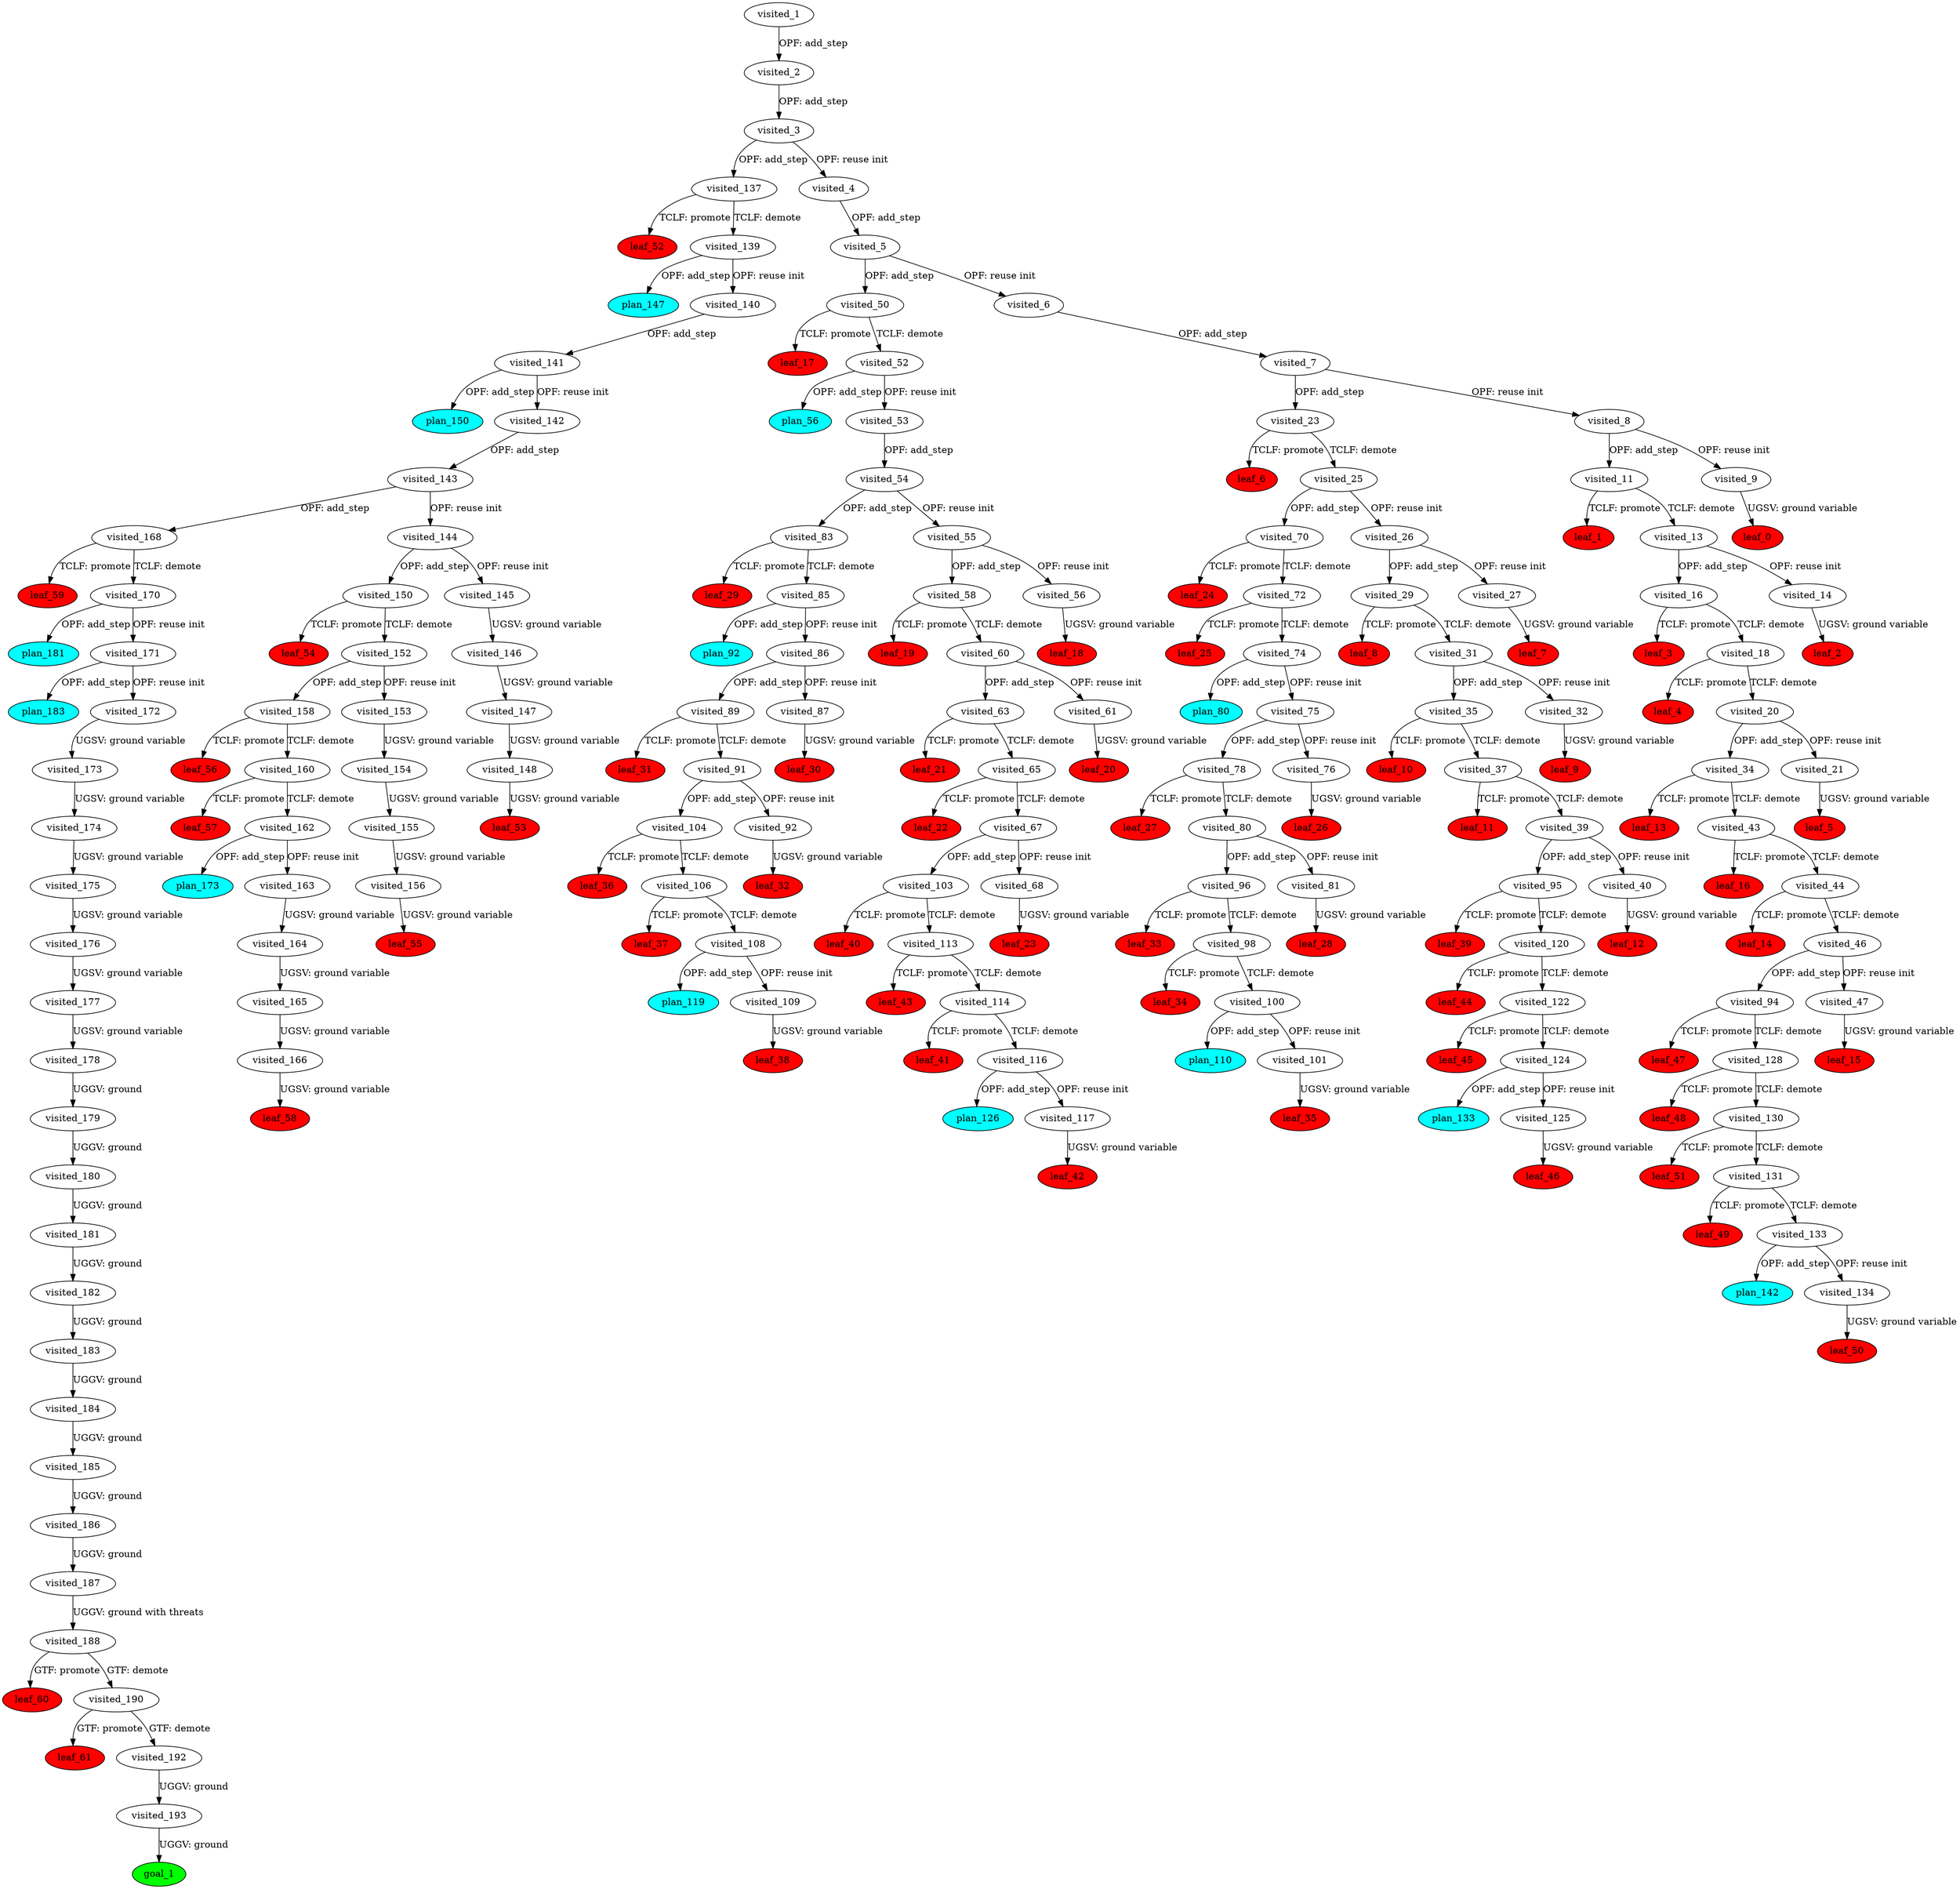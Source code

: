 digraph {
	"6e2f7f71-6e1f-3e0a-e63e-2ffc86a57681" [label=plan_0 fillcolor=cyan style=filled]
	"6e2f7f71-6e1f-3e0a-e63e-2ffc86a57681" [label=visited_1 fillcolor=white style=filled]
	"18072eee-3127-ea0a-23fe-0b2c0637a5a1" [label=plan_1 fillcolor=cyan style=filled]
	"6e2f7f71-6e1f-3e0a-e63e-2ffc86a57681" -> "18072eee-3127-ea0a-23fe-0b2c0637a5a1" [label="OPF: add_step"]
	"18072eee-3127-ea0a-23fe-0b2c0637a5a1" [label=visited_2 fillcolor=white style=filled]
	"1b381495-0ba1-bbc0-059b-9cc076c77bc0" [label=plan_2 fillcolor=cyan style=filled]
	"18072eee-3127-ea0a-23fe-0b2c0637a5a1" -> "1b381495-0ba1-bbc0-059b-9cc076c77bc0" [label="OPF: add_step"]
	"1b381495-0ba1-bbc0-059b-9cc076c77bc0" [label=visited_3 fillcolor=white style=filled]
	"46632f77-0d24-697f-d30c-bdf3f28af1b0" [label=plan_3 fillcolor=cyan style=filled]
	"1b381495-0ba1-bbc0-059b-9cc076c77bc0" -> "46632f77-0d24-697f-d30c-bdf3f28af1b0" [label="OPF: add_step"]
	"5c1346dd-db40-ed80-8cbd-46ae90be6563" [label=plan_4 fillcolor=cyan style=filled]
	"1b381495-0ba1-bbc0-059b-9cc076c77bc0" -> "5c1346dd-db40-ed80-8cbd-46ae90be6563" [label="OPF: reuse init"]
	"5c1346dd-db40-ed80-8cbd-46ae90be6563" [label=visited_4 fillcolor=white style=filled]
	"71e3cccd-b739-d811-2e66-6098330402d6" [label=plan_5 fillcolor=cyan style=filled]
	"5c1346dd-db40-ed80-8cbd-46ae90be6563" -> "71e3cccd-b739-d811-2e66-6098330402d6" [label="OPF: add_step"]
	"71e3cccd-b739-d811-2e66-6098330402d6" [label=visited_5 fillcolor=white style=filled]
	"8439c0df-b409-c669-c49a-592381b150a4" [label=plan_6 fillcolor=cyan style=filled]
	"71e3cccd-b739-d811-2e66-6098330402d6" -> "8439c0df-b409-c669-c49a-592381b150a4" [label="OPF: add_step"]
	"f60cf0d4-def0-ef3a-f286-8019e85e74bd" [label=plan_7 fillcolor=cyan style=filled]
	"71e3cccd-b739-d811-2e66-6098330402d6" -> "f60cf0d4-def0-ef3a-f286-8019e85e74bd" [label="OPF: reuse init"]
	"f60cf0d4-def0-ef3a-f286-8019e85e74bd" [label=visited_6 fillcolor=white style=filled]
	"9da42cf1-b19b-aa2f-73b5-01c33654188e" [label=plan_8 fillcolor=cyan style=filled]
	"f60cf0d4-def0-ef3a-f286-8019e85e74bd" -> "9da42cf1-b19b-aa2f-73b5-01c33654188e" [label="OPF: add_step"]
	"9da42cf1-b19b-aa2f-73b5-01c33654188e" [label=visited_7 fillcolor=white style=filled]
	"fc0b97e9-2c42-735a-afa5-97304cd7b45f" [label=plan_9 fillcolor=cyan style=filled]
	"9da42cf1-b19b-aa2f-73b5-01c33654188e" -> "fc0b97e9-2c42-735a-afa5-97304cd7b45f" [label="OPF: add_step"]
	"1b9cc2b5-371a-2bef-83d2-208296d7b5e9" [label=plan_10 fillcolor=cyan style=filled]
	"9da42cf1-b19b-aa2f-73b5-01c33654188e" -> "1b9cc2b5-371a-2bef-83d2-208296d7b5e9" [label="OPF: reuse init"]
	"1b9cc2b5-371a-2bef-83d2-208296d7b5e9" [label=visited_8 fillcolor=white style=filled]
	"daa01422-839a-8cdf-dcd4-e436b11b5cc1" [label=plan_11 fillcolor=cyan style=filled]
	"1b9cc2b5-371a-2bef-83d2-208296d7b5e9" -> "daa01422-839a-8cdf-dcd4-e436b11b5cc1" [label="OPF: add_step"]
	"6586fee0-b5b6-4655-cf2d-8d408b6bc77c" [label=plan_12 fillcolor=cyan style=filled]
	"1b9cc2b5-371a-2bef-83d2-208296d7b5e9" -> "6586fee0-b5b6-4655-cf2d-8d408b6bc77c" [label="OPF: reuse init"]
	"6586fee0-b5b6-4655-cf2d-8d408b6bc77c" [label=visited_9 fillcolor=white style=filled]
	"7e442934-f5be-fb3a-984c-3f3b18c8f31c" [label=plan_13 fillcolor=cyan style=filled]
	"6586fee0-b5b6-4655-cf2d-8d408b6bc77c" -> "7e442934-f5be-fb3a-984c-3f3b18c8f31c" [label="UGSV: ground variable"]
	"7e442934-f5be-fb3a-984c-3f3b18c8f31c" [label=visited_10 fillcolor=white style=filled]
	"7e442934-f5be-fb3a-984c-3f3b18c8f31c" [label=leaf_0 fillcolor=red style=filled]
	"daa01422-839a-8cdf-dcd4-e436b11b5cc1" [label=visited_11 fillcolor=white style=filled]
	"8bf87778-421e-552f-7078-bc77a7cdf87e" [label=plan_14 fillcolor=cyan style=filled]
	"daa01422-839a-8cdf-dcd4-e436b11b5cc1" -> "8bf87778-421e-552f-7078-bc77a7cdf87e" [label="TCLF: promote"]
	"30a11898-2bb4-a3eb-27ff-dd49e14bb33c" [label=plan_15 fillcolor=cyan style=filled]
	"daa01422-839a-8cdf-dcd4-e436b11b5cc1" -> "30a11898-2bb4-a3eb-27ff-dd49e14bb33c" [label="TCLF: demote"]
	"8bf87778-421e-552f-7078-bc77a7cdf87e" [label=visited_12 fillcolor=white style=filled]
	"8bf87778-421e-552f-7078-bc77a7cdf87e" [label=leaf_1 fillcolor=red style=filled]
	"30a11898-2bb4-a3eb-27ff-dd49e14bb33c" [label=visited_13 fillcolor=white style=filled]
	"660a4265-8988-a2d9-ca78-55942bc5deea" [label=plan_16 fillcolor=cyan style=filled]
	"30a11898-2bb4-a3eb-27ff-dd49e14bb33c" -> "660a4265-8988-a2d9-ca78-55942bc5deea" [label="OPF: add_step"]
	"584f0eeb-4517-7af7-266e-edabe98c9cdd" [label=plan_17 fillcolor=cyan style=filled]
	"30a11898-2bb4-a3eb-27ff-dd49e14bb33c" -> "584f0eeb-4517-7af7-266e-edabe98c9cdd" [label="OPF: reuse init"]
	"584f0eeb-4517-7af7-266e-edabe98c9cdd" [label=visited_14 fillcolor=white style=filled]
	"19bbbcd5-cf7b-1add-09ad-0c12ab1dd67f" [label=plan_18 fillcolor=cyan style=filled]
	"584f0eeb-4517-7af7-266e-edabe98c9cdd" -> "19bbbcd5-cf7b-1add-09ad-0c12ab1dd67f" [label="UGSV: ground variable"]
	"19bbbcd5-cf7b-1add-09ad-0c12ab1dd67f" [label=visited_15 fillcolor=white style=filled]
	"19bbbcd5-cf7b-1add-09ad-0c12ab1dd67f" [label=leaf_2 fillcolor=red style=filled]
	"660a4265-8988-a2d9-ca78-55942bc5deea" [label=visited_16 fillcolor=white style=filled]
	"19ea32d8-1ae7-21a2-8df7-b2c6d579d65c" [label=plan_19 fillcolor=cyan style=filled]
	"660a4265-8988-a2d9-ca78-55942bc5deea" -> "19ea32d8-1ae7-21a2-8df7-b2c6d579d65c" [label="TCLF: promote"]
	"74d033a1-0d82-f2a5-68d1-23cdb0cf1272" [label=plan_20 fillcolor=cyan style=filled]
	"660a4265-8988-a2d9-ca78-55942bc5deea" -> "74d033a1-0d82-f2a5-68d1-23cdb0cf1272" [label="TCLF: demote"]
	"19ea32d8-1ae7-21a2-8df7-b2c6d579d65c" [label=visited_17 fillcolor=white style=filled]
	"19ea32d8-1ae7-21a2-8df7-b2c6d579d65c" [label=leaf_3 fillcolor=red style=filled]
	"74d033a1-0d82-f2a5-68d1-23cdb0cf1272" [label=visited_18 fillcolor=white style=filled]
	"19e9f9fb-bd7a-7624-2db8-b62265b08038" [label=plan_21 fillcolor=cyan style=filled]
	"74d033a1-0d82-f2a5-68d1-23cdb0cf1272" -> "19e9f9fb-bd7a-7624-2db8-b62265b08038" [label="TCLF: promote"]
	"d0d7a392-f011-7f02-959f-da8105e1b554" [label=plan_22 fillcolor=cyan style=filled]
	"74d033a1-0d82-f2a5-68d1-23cdb0cf1272" -> "d0d7a392-f011-7f02-959f-da8105e1b554" [label="TCLF: demote"]
	"19e9f9fb-bd7a-7624-2db8-b62265b08038" [label=visited_19 fillcolor=white style=filled]
	"19e9f9fb-bd7a-7624-2db8-b62265b08038" [label=leaf_4 fillcolor=red style=filled]
	"d0d7a392-f011-7f02-959f-da8105e1b554" [label=visited_20 fillcolor=white style=filled]
	"e9ad6453-a639-53e2-9c44-588f6659d2e2" [label=plan_23 fillcolor=cyan style=filled]
	"d0d7a392-f011-7f02-959f-da8105e1b554" -> "e9ad6453-a639-53e2-9c44-588f6659d2e2" [label="OPF: add_step"]
	"b3b45a32-87f6-4395-dbc7-d2366f8133b1" [label=plan_24 fillcolor=cyan style=filled]
	"d0d7a392-f011-7f02-959f-da8105e1b554" -> "b3b45a32-87f6-4395-dbc7-d2366f8133b1" [label="OPF: reuse init"]
	"b3b45a32-87f6-4395-dbc7-d2366f8133b1" [label=visited_21 fillcolor=white style=filled]
	"bebe0884-64d1-14f0-cef7-d16d92bf6392" [label=plan_25 fillcolor=cyan style=filled]
	"b3b45a32-87f6-4395-dbc7-d2366f8133b1" -> "bebe0884-64d1-14f0-cef7-d16d92bf6392" [label="UGSV: ground variable"]
	"bebe0884-64d1-14f0-cef7-d16d92bf6392" [label=visited_22 fillcolor=white style=filled]
	"bebe0884-64d1-14f0-cef7-d16d92bf6392" [label=leaf_5 fillcolor=red style=filled]
	"fc0b97e9-2c42-735a-afa5-97304cd7b45f" [label=visited_23 fillcolor=white style=filled]
	"e84e3bd6-753b-e46c-c264-9cacffc7b392" [label=plan_26 fillcolor=cyan style=filled]
	"fc0b97e9-2c42-735a-afa5-97304cd7b45f" -> "e84e3bd6-753b-e46c-c264-9cacffc7b392" [label="TCLF: promote"]
	"7df8cfc1-cdc4-66d2-2333-a4dfc805a55b" [label=plan_27 fillcolor=cyan style=filled]
	"fc0b97e9-2c42-735a-afa5-97304cd7b45f" -> "7df8cfc1-cdc4-66d2-2333-a4dfc805a55b" [label="TCLF: demote"]
	"e84e3bd6-753b-e46c-c264-9cacffc7b392" [label=visited_24 fillcolor=white style=filled]
	"e84e3bd6-753b-e46c-c264-9cacffc7b392" [label=leaf_6 fillcolor=red style=filled]
	"7df8cfc1-cdc4-66d2-2333-a4dfc805a55b" [label=visited_25 fillcolor=white style=filled]
	"8659b285-117b-6132-356a-8f9eacc979e2" [label=plan_28 fillcolor=cyan style=filled]
	"7df8cfc1-cdc4-66d2-2333-a4dfc805a55b" -> "8659b285-117b-6132-356a-8f9eacc979e2" [label="OPF: add_step"]
	"76ab5b52-0655-230e-4747-62f819693375" [label=plan_29 fillcolor=cyan style=filled]
	"7df8cfc1-cdc4-66d2-2333-a4dfc805a55b" -> "76ab5b52-0655-230e-4747-62f819693375" [label="OPF: reuse init"]
	"76ab5b52-0655-230e-4747-62f819693375" [label=visited_26 fillcolor=white style=filled]
	"13dea383-c5fc-931c-8eec-ba83a7f70a80" [label=plan_30 fillcolor=cyan style=filled]
	"76ab5b52-0655-230e-4747-62f819693375" -> "13dea383-c5fc-931c-8eec-ba83a7f70a80" [label="OPF: add_step"]
	"71f1d500-b1fa-2592-5087-477720b8834c" [label=plan_31 fillcolor=cyan style=filled]
	"76ab5b52-0655-230e-4747-62f819693375" -> "71f1d500-b1fa-2592-5087-477720b8834c" [label="OPF: reuse init"]
	"71f1d500-b1fa-2592-5087-477720b8834c" [label=visited_27 fillcolor=white style=filled]
	"4a70d943-e232-361b-b96c-4eb76bd14d9b" [label=plan_32 fillcolor=cyan style=filled]
	"71f1d500-b1fa-2592-5087-477720b8834c" -> "4a70d943-e232-361b-b96c-4eb76bd14d9b" [label="UGSV: ground variable"]
	"4a70d943-e232-361b-b96c-4eb76bd14d9b" [label=visited_28 fillcolor=white style=filled]
	"4a70d943-e232-361b-b96c-4eb76bd14d9b" [label=leaf_7 fillcolor=red style=filled]
	"13dea383-c5fc-931c-8eec-ba83a7f70a80" [label=visited_29 fillcolor=white style=filled]
	"d28b0651-5c2c-1f79-9246-74e0b4b09f96" [label=plan_33 fillcolor=cyan style=filled]
	"13dea383-c5fc-931c-8eec-ba83a7f70a80" -> "d28b0651-5c2c-1f79-9246-74e0b4b09f96" [label="TCLF: promote"]
	"441e9f7a-1e00-e35e-437b-a45c29bcd70a" [label=plan_34 fillcolor=cyan style=filled]
	"13dea383-c5fc-931c-8eec-ba83a7f70a80" -> "441e9f7a-1e00-e35e-437b-a45c29bcd70a" [label="TCLF: demote"]
	"d28b0651-5c2c-1f79-9246-74e0b4b09f96" [label=visited_30 fillcolor=white style=filled]
	"d28b0651-5c2c-1f79-9246-74e0b4b09f96" [label=leaf_8 fillcolor=red style=filled]
	"441e9f7a-1e00-e35e-437b-a45c29bcd70a" [label=visited_31 fillcolor=white style=filled]
	"c96533b8-47e5-4a6f-a31d-703338db18cc" [label=plan_35 fillcolor=cyan style=filled]
	"441e9f7a-1e00-e35e-437b-a45c29bcd70a" -> "c96533b8-47e5-4a6f-a31d-703338db18cc" [label="OPF: add_step"]
	"47c2df8f-6b27-e958-5b22-105975e8b99d" [label=plan_36 fillcolor=cyan style=filled]
	"441e9f7a-1e00-e35e-437b-a45c29bcd70a" -> "47c2df8f-6b27-e958-5b22-105975e8b99d" [label="OPF: reuse init"]
	"47c2df8f-6b27-e958-5b22-105975e8b99d" [label=visited_32 fillcolor=white style=filled]
	"70f079b9-ef7d-5315-6592-1a0f608ba216" [label=plan_37 fillcolor=cyan style=filled]
	"47c2df8f-6b27-e958-5b22-105975e8b99d" -> "70f079b9-ef7d-5315-6592-1a0f608ba216" [label="UGSV: ground variable"]
	"70f079b9-ef7d-5315-6592-1a0f608ba216" [label=visited_33 fillcolor=white style=filled]
	"70f079b9-ef7d-5315-6592-1a0f608ba216" [label=leaf_9 fillcolor=red style=filled]
	"e9ad6453-a639-53e2-9c44-588f6659d2e2" [label=visited_34 fillcolor=white style=filled]
	"649bb2eb-1a6a-9ebf-82aa-18c8b3ded515" [label=plan_38 fillcolor=cyan style=filled]
	"e9ad6453-a639-53e2-9c44-588f6659d2e2" -> "649bb2eb-1a6a-9ebf-82aa-18c8b3ded515" [label="TCLF: promote"]
	"fc4df4c4-c3b0-3975-958f-0fa4eab95e82" [label=plan_39 fillcolor=cyan style=filled]
	"e9ad6453-a639-53e2-9c44-588f6659d2e2" -> "fc4df4c4-c3b0-3975-958f-0fa4eab95e82" [label="TCLF: demote"]
	"c96533b8-47e5-4a6f-a31d-703338db18cc" [label=visited_35 fillcolor=white style=filled]
	"4740cf17-f489-3bc0-b9f1-818ec8d9c817" [label=plan_40 fillcolor=cyan style=filled]
	"c96533b8-47e5-4a6f-a31d-703338db18cc" -> "4740cf17-f489-3bc0-b9f1-818ec8d9c817" [label="TCLF: promote"]
	"2a81092d-3666-c39b-0318-f557e8d79f0f" [label=plan_41 fillcolor=cyan style=filled]
	"c96533b8-47e5-4a6f-a31d-703338db18cc" -> "2a81092d-3666-c39b-0318-f557e8d79f0f" [label="TCLF: demote"]
	"4740cf17-f489-3bc0-b9f1-818ec8d9c817" [label=visited_36 fillcolor=white style=filled]
	"4740cf17-f489-3bc0-b9f1-818ec8d9c817" [label=leaf_10 fillcolor=red style=filled]
	"2a81092d-3666-c39b-0318-f557e8d79f0f" [label=visited_37 fillcolor=white style=filled]
	"2951f423-244d-e797-c75c-79304d3fe85b" [label=plan_42 fillcolor=cyan style=filled]
	"2a81092d-3666-c39b-0318-f557e8d79f0f" -> "2951f423-244d-e797-c75c-79304d3fe85b" [label="TCLF: promote"]
	"b39f4d4b-fe63-1535-6c58-930f1c50bf4e" [label=plan_43 fillcolor=cyan style=filled]
	"2a81092d-3666-c39b-0318-f557e8d79f0f" -> "b39f4d4b-fe63-1535-6c58-930f1c50bf4e" [label="TCLF: demote"]
	"2951f423-244d-e797-c75c-79304d3fe85b" [label=visited_38 fillcolor=white style=filled]
	"2951f423-244d-e797-c75c-79304d3fe85b" [label=leaf_11 fillcolor=red style=filled]
	"b39f4d4b-fe63-1535-6c58-930f1c50bf4e" [label=visited_39 fillcolor=white style=filled]
	"33191a78-5a67-9427-be2f-0bbe417f8a0d" [label=plan_44 fillcolor=cyan style=filled]
	"b39f4d4b-fe63-1535-6c58-930f1c50bf4e" -> "33191a78-5a67-9427-be2f-0bbe417f8a0d" [label="OPF: add_step"]
	"15ea3f98-aa86-067a-986a-0c91529b58e6" [label=plan_45 fillcolor=cyan style=filled]
	"b39f4d4b-fe63-1535-6c58-930f1c50bf4e" -> "15ea3f98-aa86-067a-986a-0c91529b58e6" [label="OPF: reuse init"]
	"15ea3f98-aa86-067a-986a-0c91529b58e6" [label=visited_40 fillcolor=white style=filled]
	"9e93e92e-345a-738f-5a7a-154569a93591" [label=plan_46 fillcolor=cyan style=filled]
	"15ea3f98-aa86-067a-986a-0c91529b58e6" -> "9e93e92e-345a-738f-5a7a-154569a93591" [label="UGSV: ground variable"]
	"9e93e92e-345a-738f-5a7a-154569a93591" [label=visited_41 fillcolor=white style=filled]
	"9e93e92e-345a-738f-5a7a-154569a93591" [label=leaf_12 fillcolor=red style=filled]
	"649bb2eb-1a6a-9ebf-82aa-18c8b3ded515" [label=visited_42 fillcolor=white style=filled]
	"649bb2eb-1a6a-9ebf-82aa-18c8b3ded515" [label=leaf_13 fillcolor=red style=filled]
	"fc4df4c4-c3b0-3975-958f-0fa4eab95e82" [label=visited_43 fillcolor=white style=filled]
	"416ad0d7-c3fe-d61e-3775-2fe189f5e9ad" [label=plan_47 fillcolor=cyan style=filled]
	"fc4df4c4-c3b0-3975-958f-0fa4eab95e82" -> "416ad0d7-c3fe-d61e-3775-2fe189f5e9ad" [label="TCLF: promote"]
	"0ca806df-8afd-0ea3-045b-db48175b61b1" [label=plan_48 fillcolor=cyan style=filled]
	"fc4df4c4-c3b0-3975-958f-0fa4eab95e82" -> "0ca806df-8afd-0ea3-045b-db48175b61b1" [label="TCLF: demote"]
	"0ca806df-8afd-0ea3-045b-db48175b61b1" [label=visited_44 fillcolor=white style=filled]
	"f7f29986-092f-9512-5ba0-e50a7f78dd6a" [label=plan_49 fillcolor=cyan style=filled]
	"0ca806df-8afd-0ea3-045b-db48175b61b1" -> "f7f29986-092f-9512-5ba0-e50a7f78dd6a" [label="TCLF: promote"]
	"0f1511c2-54f7-8014-9723-52e9e6db4e5d" [label=plan_50 fillcolor=cyan style=filled]
	"0ca806df-8afd-0ea3-045b-db48175b61b1" -> "0f1511c2-54f7-8014-9723-52e9e6db4e5d" [label="TCLF: demote"]
	"f7f29986-092f-9512-5ba0-e50a7f78dd6a" [label=visited_45 fillcolor=white style=filled]
	"f7f29986-092f-9512-5ba0-e50a7f78dd6a" [label=leaf_14 fillcolor=red style=filled]
	"0f1511c2-54f7-8014-9723-52e9e6db4e5d" [label=visited_46 fillcolor=white style=filled]
	"362fa786-f539-dca0-eeea-8ac8a86a7ac1" [label=plan_51 fillcolor=cyan style=filled]
	"0f1511c2-54f7-8014-9723-52e9e6db4e5d" -> "362fa786-f539-dca0-eeea-8ac8a86a7ac1" [label="OPF: add_step"]
	"18c71b92-d61c-3ccc-b2b8-63d5c1ddb7f2" [label=plan_52 fillcolor=cyan style=filled]
	"0f1511c2-54f7-8014-9723-52e9e6db4e5d" -> "18c71b92-d61c-3ccc-b2b8-63d5c1ddb7f2" [label="OPF: reuse init"]
	"18c71b92-d61c-3ccc-b2b8-63d5c1ddb7f2" [label=visited_47 fillcolor=white style=filled]
	"d8590e90-9d3d-3f52-931e-53f45b565144" [label=plan_53 fillcolor=cyan style=filled]
	"18c71b92-d61c-3ccc-b2b8-63d5c1ddb7f2" -> "d8590e90-9d3d-3f52-931e-53f45b565144" [label="UGSV: ground variable"]
	"d8590e90-9d3d-3f52-931e-53f45b565144" [label=visited_48 fillcolor=white style=filled]
	"d8590e90-9d3d-3f52-931e-53f45b565144" [label=leaf_15 fillcolor=red style=filled]
	"416ad0d7-c3fe-d61e-3775-2fe189f5e9ad" [label=visited_49 fillcolor=white style=filled]
	"416ad0d7-c3fe-d61e-3775-2fe189f5e9ad" [label=leaf_16 fillcolor=red style=filled]
	"8439c0df-b409-c669-c49a-592381b150a4" [label=visited_50 fillcolor=white style=filled]
	"707e1ce9-b1cb-09dc-9b8a-db8311f2a2df" [label=plan_54 fillcolor=cyan style=filled]
	"8439c0df-b409-c669-c49a-592381b150a4" -> "707e1ce9-b1cb-09dc-9b8a-db8311f2a2df" [label="TCLF: promote"]
	"568bde87-6434-3bb7-6ef1-aad71c784589" [label=plan_55 fillcolor=cyan style=filled]
	"8439c0df-b409-c669-c49a-592381b150a4" -> "568bde87-6434-3bb7-6ef1-aad71c784589" [label="TCLF: demote"]
	"707e1ce9-b1cb-09dc-9b8a-db8311f2a2df" [label=visited_51 fillcolor=white style=filled]
	"707e1ce9-b1cb-09dc-9b8a-db8311f2a2df" [label=leaf_17 fillcolor=red style=filled]
	"568bde87-6434-3bb7-6ef1-aad71c784589" [label=visited_52 fillcolor=white style=filled]
	"377ad5c8-cd38-2aa7-e8c6-0d04529964e7" [label=plan_56 fillcolor=cyan style=filled]
	"568bde87-6434-3bb7-6ef1-aad71c784589" -> "377ad5c8-cd38-2aa7-e8c6-0d04529964e7" [label="OPF: add_step"]
	"a781dac1-1212-9c91-d2be-654727f395e4" [label=plan_57 fillcolor=cyan style=filled]
	"568bde87-6434-3bb7-6ef1-aad71c784589" -> "a781dac1-1212-9c91-d2be-654727f395e4" [label="OPF: reuse init"]
	"a781dac1-1212-9c91-d2be-654727f395e4" [label=visited_53 fillcolor=white style=filled]
	"4fc1bb45-12c1-10ca-5682-a8ec6b1d9200" [label=plan_58 fillcolor=cyan style=filled]
	"a781dac1-1212-9c91-d2be-654727f395e4" -> "4fc1bb45-12c1-10ca-5682-a8ec6b1d9200" [label="OPF: add_step"]
	"4fc1bb45-12c1-10ca-5682-a8ec6b1d9200" [label=visited_54 fillcolor=white style=filled]
	"1b75614f-aa08-5677-32e6-af5816879c67" [label=plan_59 fillcolor=cyan style=filled]
	"4fc1bb45-12c1-10ca-5682-a8ec6b1d9200" -> "1b75614f-aa08-5677-32e6-af5816879c67" [label="OPF: add_step"]
	"d6eec310-13ae-642b-0090-f561624f699c" [label=plan_60 fillcolor=cyan style=filled]
	"4fc1bb45-12c1-10ca-5682-a8ec6b1d9200" -> "d6eec310-13ae-642b-0090-f561624f699c" [label="OPF: reuse init"]
	"d6eec310-13ae-642b-0090-f561624f699c" [label=visited_55 fillcolor=white style=filled]
	"ba538b23-6b49-85c9-4a9b-f1b7f27409ef" [label=plan_61 fillcolor=cyan style=filled]
	"d6eec310-13ae-642b-0090-f561624f699c" -> "ba538b23-6b49-85c9-4a9b-f1b7f27409ef" [label="OPF: add_step"]
	"1c6e2488-59a2-f7fe-716f-1405defba82f" [label=plan_62 fillcolor=cyan style=filled]
	"d6eec310-13ae-642b-0090-f561624f699c" -> "1c6e2488-59a2-f7fe-716f-1405defba82f" [label="OPF: reuse init"]
	"1c6e2488-59a2-f7fe-716f-1405defba82f" [label=visited_56 fillcolor=white style=filled]
	"62f31a1a-598e-e101-a9c6-ec4f72c7a0a7" [label=plan_63 fillcolor=cyan style=filled]
	"1c6e2488-59a2-f7fe-716f-1405defba82f" -> "62f31a1a-598e-e101-a9c6-ec4f72c7a0a7" [label="UGSV: ground variable"]
	"62f31a1a-598e-e101-a9c6-ec4f72c7a0a7" [label=visited_57 fillcolor=white style=filled]
	"62f31a1a-598e-e101-a9c6-ec4f72c7a0a7" [label=leaf_18 fillcolor=red style=filled]
	"ba538b23-6b49-85c9-4a9b-f1b7f27409ef" [label=visited_58 fillcolor=white style=filled]
	"6d008df6-819a-99cb-3d1f-4ffbbcea2fb4" [label=plan_64 fillcolor=cyan style=filled]
	"ba538b23-6b49-85c9-4a9b-f1b7f27409ef" -> "6d008df6-819a-99cb-3d1f-4ffbbcea2fb4" [label="TCLF: promote"]
	"e8a6d8d6-f877-0779-befc-8c3e8eff12c0" [label=plan_65 fillcolor=cyan style=filled]
	"ba538b23-6b49-85c9-4a9b-f1b7f27409ef" -> "e8a6d8d6-f877-0779-befc-8c3e8eff12c0" [label="TCLF: demote"]
	"6d008df6-819a-99cb-3d1f-4ffbbcea2fb4" [label=visited_59 fillcolor=white style=filled]
	"6d008df6-819a-99cb-3d1f-4ffbbcea2fb4" [label=leaf_19 fillcolor=red style=filled]
	"e8a6d8d6-f877-0779-befc-8c3e8eff12c0" [label=visited_60 fillcolor=white style=filled]
	"602e69a9-cf2c-d641-dbc8-e835e854bd94" [label=plan_66 fillcolor=cyan style=filled]
	"e8a6d8d6-f877-0779-befc-8c3e8eff12c0" -> "602e69a9-cf2c-d641-dbc8-e835e854bd94" [label="OPF: add_step"]
	"9a12d67a-c1a2-127f-36b5-e6b8ec2add3a" [label=plan_67 fillcolor=cyan style=filled]
	"e8a6d8d6-f877-0779-befc-8c3e8eff12c0" -> "9a12d67a-c1a2-127f-36b5-e6b8ec2add3a" [label="OPF: reuse init"]
	"9a12d67a-c1a2-127f-36b5-e6b8ec2add3a" [label=visited_61 fillcolor=white style=filled]
	"3f3e1d01-6582-c5b0-84e1-83e9b099f4b5" [label=plan_68 fillcolor=cyan style=filled]
	"9a12d67a-c1a2-127f-36b5-e6b8ec2add3a" -> "3f3e1d01-6582-c5b0-84e1-83e9b099f4b5" [label="UGSV: ground variable"]
	"3f3e1d01-6582-c5b0-84e1-83e9b099f4b5" [label=visited_62 fillcolor=white style=filled]
	"3f3e1d01-6582-c5b0-84e1-83e9b099f4b5" [label=leaf_20 fillcolor=red style=filled]
	"602e69a9-cf2c-d641-dbc8-e835e854bd94" [label=visited_63 fillcolor=white style=filled]
	"2e7c3963-1456-c887-ab29-cf801e310f1a" [label=plan_69 fillcolor=cyan style=filled]
	"602e69a9-cf2c-d641-dbc8-e835e854bd94" -> "2e7c3963-1456-c887-ab29-cf801e310f1a" [label="TCLF: promote"]
	"d902f447-3265-47ad-498f-52211560bfd2" [label=plan_70 fillcolor=cyan style=filled]
	"602e69a9-cf2c-d641-dbc8-e835e854bd94" -> "d902f447-3265-47ad-498f-52211560bfd2" [label="TCLF: demote"]
	"2e7c3963-1456-c887-ab29-cf801e310f1a" [label=visited_64 fillcolor=white style=filled]
	"2e7c3963-1456-c887-ab29-cf801e310f1a" [label=leaf_21 fillcolor=red style=filled]
	"d902f447-3265-47ad-498f-52211560bfd2" [label=visited_65 fillcolor=white style=filled]
	"d32fa160-9b9f-1648-5bcc-5a3cb5ed038c" [label=plan_71 fillcolor=cyan style=filled]
	"d902f447-3265-47ad-498f-52211560bfd2" -> "d32fa160-9b9f-1648-5bcc-5a3cb5ed038c" [label="TCLF: promote"]
	"e5434435-30d8-c58e-be13-6352cc6ef907" [label=plan_72 fillcolor=cyan style=filled]
	"d902f447-3265-47ad-498f-52211560bfd2" -> "e5434435-30d8-c58e-be13-6352cc6ef907" [label="TCLF: demote"]
	"d32fa160-9b9f-1648-5bcc-5a3cb5ed038c" [label=visited_66 fillcolor=white style=filled]
	"d32fa160-9b9f-1648-5bcc-5a3cb5ed038c" [label=leaf_22 fillcolor=red style=filled]
	"e5434435-30d8-c58e-be13-6352cc6ef907" [label=visited_67 fillcolor=white style=filled]
	"42733387-91ed-d5db-3a32-f1e29e3505d3" [label=plan_73 fillcolor=cyan style=filled]
	"e5434435-30d8-c58e-be13-6352cc6ef907" -> "42733387-91ed-d5db-3a32-f1e29e3505d3" [label="OPF: add_step"]
	"85c3cb19-7fe3-6795-5653-e85f3d5feb58" [label=plan_74 fillcolor=cyan style=filled]
	"e5434435-30d8-c58e-be13-6352cc6ef907" -> "85c3cb19-7fe3-6795-5653-e85f3d5feb58" [label="OPF: reuse init"]
	"85c3cb19-7fe3-6795-5653-e85f3d5feb58" [label=visited_68 fillcolor=white style=filled]
	"27bf1cbe-cb40-0de3-96c1-68efd8be38bb" [label=plan_75 fillcolor=cyan style=filled]
	"85c3cb19-7fe3-6795-5653-e85f3d5feb58" -> "27bf1cbe-cb40-0de3-96c1-68efd8be38bb" [label="UGSV: ground variable"]
	"27bf1cbe-cb40-0de3-96c1-68efd8be38bb" [label=visited_69 fillcolor=white style=filled]
	"27bf1cbe-cb40-0de3-96c1-68efd8be38bb" [label=leaf_23 fillcolor=red style=filled]
	"8659b285-117b-6132-356a-8f9eacc979e2" [label=visited_70 fillcolor=white style=filled]
	"67eb91a9-0b5e-aa99-c64b-b38b533a66a5" [label=plan_76 fillcolor=cyan style=filled]
	"8659b285-117b-6132-356a-8f9eacc979e2" -> "67eb91a9-0b5e-aa99-c64b-b38b533a66a5" [label="TCLF: promote"]
	"371c7bdc-4ff1-1512-845c-c26c8bda61e5" [label=plan_77 fillcolor=cyan style=filled]
	"8659b285-117b-6132-356a-8f9eacc979e2" -> "371c7bdc-4ff1-1512-845c-c26c8bda61e5" [label="TCLF: demote"]
	"67eb91a9-0b5e-aa99-c64b-b38b533a66a5" [label=visited_71 fillcolor=white style=filled]
	"67eb91a9-0b5e-aa99-c64b-b38b533a66a5" [label=leaf_24 fillcolor=red style=filled]
	"371c7bdc-4ff1-1512-845c-c26c8bda61e5" [label=visited_72 fillcolor=white style=filled]
	"972dbccb-3f6e-8786-9789-0011c1f96aea" [label=plan_78 fillcolor=cyan style=filled]
	"371c7bdc-4ff1-1512-845c-c26c8bda61e5" -> "972dbccb-3f6e-8786-9789-0011c1f96aea" [label="TCLF: promote"]
	"d42bf020-aa99-f8eb-3910-b6eecca715c0" [label=plan_79 fillcolor=cyan style=filled]
	"371c7bdc-4ff1-1512-845c-c26c8bda61e5" -> "d42bf020-aa99-f8eb-3910-b6eecca715c0" [label="TCLF: demote"]
	"972dbccb-3f6e-8786-9789-0011c1f96aea" [label=visited_73 fillcolor=white style=filled]
	"972dbccb-3f6e-8786-9789-0011c1f96aea" [label=leaf_25 fillcolor=red style=filled]
	"d42bf020-aa99-f8eb-3910-b6eecca715c0" [label=visited_74 fillcolor=white style=filled]
	"9f2422ce-cc2f-7532-efb7-4b06d0fdb7f5" [label=plan_80 fillcolor=cyan style=filled]
	"d42bf020-aa99-f8eb-3910-b6eecca715c0" -> "9f2422ce-cc2f-7532-efb7-4b06d0fdb7f5" [label="OPF: add_step"]
	"a2bf4dca-a627-197e-1f2d-86a6a9ec5bd2" [label=plan_81 fillcolor=cyan style=filled]
	"d42bf020-aa99-f8eb-3910-b6eecca715c0" -> "a2bf4dca-a627-197e-1f2d-86a6a9ec5bd2" [label="OPF: reuse init"]
	"a2bf4dca-a627-197e-1f2d-86a6a9ec5bd2" [label=visited_75 fillcolor=white style=filled]
	"6950cbe2-8ae0-80cf-eca6-2f9cd6c0d59d" [label=plan_82 fillcolor=cyan style=filled]
	"a2bf4dca-a627-197e-1f2d-86a6a9ec5bd2" -> "6950cbe2-8ae0-80cf-eca6-2f9cd6c0d59d" [label="OPF: add_step"]
	"3a30fa21-b93c-5492-d41c-06e11c53d773" [label=plan_83 fillcolor=cyan style=filled]
	"a2bf4dca-a627-197e-1f2d-86a6a9ec5bd2" -> "3a30fa21-b93c-5492-d41c-06e11c53d773" [label="OPF: reuse init"]
	"3a30fa21-b93c-5492-d41c-06e11c53d773" [label=visited_76 fillcolor=white style=filled]
	"94151b7c-2929-7519-7881-78ab72073796" [label=plan_84 fillcolor=cyan style=filled]
	"3a30fa21-b93c-5492-d41c-06e11c53d773" -> "94151b7c-2929-7519-7881-78ab72073796" [label="UGSV: ground variable"]
	"94151b7c-2929-7519-7881-78ab72073796" [label=visited_77 fillcolor=white style=filled]
	"94151b7c-2929-7519-7881-78ab72073796" [label=leaf_26 fillcolor=red style=filled]
	"6950cbe2-8ae0-80cf-eca6-2f9cd6c0d59d" [label=visited_78 fillcolor=white style=filled]
	"1dc2bfa1-c5fe-79dd-bbdf-8b940b1a4d49" [label=plan_85 fillcolor=cyan style=filled]
	"6950cbe2-8ae0-80cf-eca6-2f9cd6c0d59d" -> "1dc2bfa1-c5fe-79dd-bbdf-8b940b1a4d49" [label="TCLF: promote"]
	"c785235b-727a-8a81-417a-a4afcc1f0b70" [label=plan_86 fillcolor=cyan style=filled]
	"6950cbe2-8ae0-80cf-eca6-2f9cd6c0d59d" -> "c785235b-727a-8a81-417a-a4afcc1f0b70" [label="TCLF: demote"]
	"1dc2bfa1-c5fe-79dd-bbdf-8b940b1a4d49" [label=visited_79 fillcolor=white style=filled]
	"1dc2bfa1-c5fe-79dd-bbdf-8b940b1a4d49" [label=leaf_27 fillcolor=red style=filled]
	"c785235b-727a-8a81-417a-a4afcc1f0b70" [label=visited_80 fillcolor=white style=filled]
	"2d45afaf-8e7c-c1f0-007e-7e1cb269b808" [label=plan_87 fillcolor=cyan style=filled]
	"c785235b-727a-8a81-417a-a4afcc1f0b70" -> "2d45afaf-8e7c-c1f0-007e-7e1cb269b808" [label="OPF: add_step"]
	"1bf41192-2943-1001-1daa-db3f5f60eca8" [label=plan_88 fillcolor=cyan style=filled]
	"c785235b-727a-8a81-417a-a4afcc1f0b70" -> "1bf41192-2943-1001-1daa-db3f5f60eca8" [label="OPF: reuse init"]
	"1bf41192-2943-1001-1daa-db3f5f60eca8" [label=visited_81 fillcolor=white style=filled]
	"c074eb8a-4e49-0dc6-e713-43007a36edb0" [label=plan_89 fillcolor=cyan style=filled]
	"1bf41192-2943-1001-1daa-db3f5f60eca8" -> "c074eb8a-4e49-0dc6-e713-43007a36edb0" [label="UGSV: ground variable"]
	"c074eb8a-4e49-0dc6-e713-43007a36edb0" [label=visited_82 fillcolor=white style=filled]
	"c074eb8a-4e49-0dc6-e713-43007a36edb0" [label=leaf_28 fillcolor=red style=filled]
	"1b75614f-aa08-5677-32e6-af5816879c67" [label=visited_83 fillcolor=white style=filled]
	"b9dcc556-c01f-4d20-6c78-a746f5388bb7" [label=plan_90 fillcolor=cyan style=filled]
	"1b75614f-aa08-5677-32e6-af5816879c67" -> "b9dcc556-c01f-4d20-6c78-a746f5388bb7" [label="TCLF: promote"]
	"57865fa2-643b-b9e2-3aaa-3087be61a5fc" [label=plan_91 fillcolor=cyan style=filled]
	"1b75614f-aa08-5677-32e6-af5816879c67" -> "57865fa2-643b-b9e2-3aaa-3087be61a5fc" [label="TCLF: demote"]
	"b9dcc556-c01f-4d20-6c78-a746f5388bb7" [label=visited_84 fillcolor=white style=filled]
	"b9dcc556-c01f-4d20-6c78-a746f5388bb7" [label=leaf_29 fillcolor=red style=filled]
	"57865fa2-643b-b9e2-3aaa-3087be61a5fc" [label=visited_85 fillcolor=white style=filled]
	"37bacd44-80f2-f239-da2f-ff3e1fc770af" [label=plan_92 fillcolor=cyan style=filled]
	"57865fa2-643b-b9e2-3aaa-3087be61a5fc" -> "37bacd44-80f2-f239-da2f-ff3e1fc770af" [label="OPF: add_step"]
	"fc7c43a1-fc8b-bcb2-71cc-5840a89129b1" [label=plan_93 fillcolor=cyan style=filled]
	"57865fa2-643b-b9e2-3aaa-3087be61a5fc" -> "fc7c43a1-fc8b-bcb2-71cc-5840a89129b1" [label="OPF: reuse init"]
	"fc7c43a1-fc8b-bcb2-71cc-5840a89129b1" [label=visited_86 fillcolor=white style=filled]
	"153d116c-54bf-a765-a923-0fd49e806e18" [label=plan_94 fillcolor=cyan style=filled]
	"fc7c43a1-fc8b-bcb2-71cc-5840a89129b1" -> "153d116c-54bf-a765-a923-0fd49e806e18" [label="OPF: add_step"]
	"08852e12-c965-c1bf-7b8b-9925705a346e" [label=plan_95 fillcolor=cyan style=filled]
	"fc7c43a1-fc8b-bcb2-71cc-5840a89129b1" -> "08852e12-c965-c1bf-7b8b-9925705a346e" [label="OPF: reuse init"]
	"08852e12-c965-c1bf-7b8b-9925705a346e" [label=visited_87 fillcolor=white style=filled]
	"5aea1756-4891-a9f1-8d26-2786cb10d361" [label=plan_96 fillcolor=cyan style=filled]
	"08852e12-c965-c1bf-7b8b-9925705a346e" -> "5aea1756-4891-a9f1-8d26-2786cb10d361" [label="UGSV: ground variable"]
	"5aea1756-4891-a9f1-8d26-2786cb10d361" [label=visited_88 fillcolor=white style=filled]
	"5aea1756-4891-a9f1-8d26-2786cb10d361" [label=leaf_30 fillcolor=red style=filled]
	"153d116c-54bf-a765-a923-0fd49e806e18" [label=visited_89 fillcolor=white style=filled]
	"52476273-09bc-f981-d76d-2a5d28621722" [label=plan_97 fillcolor=cyan style=filled]
	"153d116c-54bf-a765-a923-0fd49e806e18" -> "52476273-09bc-f981-d76d-2a5d28621722" [label="TCLF: promote"]
	"808271b7-fa2e-2d22-ba8c-3fbf4b5fbb7a" [label=plan_98 fillcolor=cyan style=filled]
	"153d116c-54bf-a765-a923-0fd49e806e18" -> "808271b7-fa2e-2d22-ba8c-3fbf4b5fbb7a" [label="TCLF: demote"]
	"52476273-09bc-f981-d76d-2a5d28621722" [label=visited_90 fillcolor=white style=filled]
	"52476273-09bc-f981-d76d-2a5d28621722" [label=leaf_31 fillcolor=red style=filled]
	"808271b7-fa2e-2d22-ba8c-3fbf4b5fbb7a" [label=visited_91 fillcolor=white style=filled]
	"eef157d8-73c1-d0ac-e7a4-39ceb9a0831e" [label=plan_99 fillcolor=cyan style=filled]
	"808271b7-fa2e-2d22-ba8c-3fbf4b5fbb7a" -> "eef157d8-73c1-d0ac-e7a4-39ceb9a0831e" [label="OPF: add_step"]
	"cb7ee320-7a1c-76e5-d457-b738e0138f76" [label=plan_100 fillcolor=cyan style=filled]
	"808271b7-fa2e-2d22-ba8c-3fbf4b5fbb7a" -> "cb7ee320-7a1c-76e5-d457-b738e0138f76" [label="OPF: reuse init"]
	"cb7ee320-7a1c-76e5-d457-b738e0138f76" [label=visited_92 fillcolor=white style=filled]
	"d494e01e-a62d-6cdb-5fcb-0446e245f562" [label=plan_101 fillcolor=cyan style=filled]
	"cb7ee320-7a1c-76e5-d457-b738e0138f76" -> "d494e01e-a62d-6cdb-5fcb-0446e245f562" [label="UGSV: ground variable"]
	"d494e01e-a62d-6cdb-5fcb-0446e245f562" [label=visited_93 fillcolor=white style=filled]
	"d494e01e-a62d-6cdb-5fcb-0446e245f562" [label=leaf_32 fillcolor=red style=filled]
	"362fa786-f539-dca0-eeea-8ac8a86a7ac1" [label=visited_94 fillcolor=white style=filled]
	"d8ed92f3-a2a3-7340-6c53-956cb0d35d18" [label=plan_102 fillcolor=cyan style=filled]
	"362fa786-f539-dca0-eeea-8ac8a86a7ac1" -> "d8ed92f3-a2a3-7340-6c53-956cb0d35d18" [label="TCLF: promote"]
	"cbc0327a-451b-5fac-7906-3887d679b7c6" [label=plan_103 fillcolor=cyan style=filled]
	"362fa786-f539-dca0-eeea-8ac8a86a7ac1" -> "cbc0327a-451b-5fac-7906-3887d679b7c6" [label="TCLF: demote"]
	"33191a78-5a67-9427-be2f-0bbe417f8a0d" [label=visited_95 fillcolor=white style=filled]
	"348409f0-605e-3879-bd31-f1c18eb899fe" [label=plan_104 fillcolor=cyan style=filled]
	"33191a78-5a67-9427-be2f-0bbe417f8a0d" -> "348409f0-605e-3879-bd31-f1c18eb899fe" [label="TCLF: promote"]
	"7dcb2203-d10b-37ff-485c-b6a37f2fbc94" [label=plan_105 fillcolor=cyan style=filled]
	"33191a78-5a67-9427-be2f-0bbe417f8a0d" -> "7dcb2203-d10b-37ff-485c-b6a37f2fbc94" [label="TCLF: demote"]
	"2d45afaf-8e7c-c1f0-007e-7e1cb269b808" [label=visited_96 fillcolor=white style=filled]
	"042c9f7c-a498-4247-3c9c-b2020d082eb5" [label=plan_106 fillcolor=cyan style=filled]
	"2d45afaf-8e7c-c1f0-007e-7e1cb269b808" -> "042c9f7c-a498-4247-3c9c-b2020d082eb5" [label="TCLF: promote"]
	"3e4ba347-64a6-fefa-69f0-0431366c817b" [label=plan_107 fillcolor=cyan style=filled]
	"2d45afaf-8e7c-c1f0-007e-7e1cb269b808" -> "3e4ba347-64a6-fefa-69f0-0431366c817b" [label="TCLF: demote"]
	"042c9f7c-a498-4247-3c9c-b2020d082eb5" [label=visited_97 fillcolor=white style=filled]
	"042c9f7c-a498-4247-3c9c-b2020d082eb5" [label=leaf_33 fillcolor=red style=filled]
	"3e4ba347-64a6-fefa-69f0-0431366c817b" [label=visited_98 fillcolor=white style=filled]
	"6d6e4146-843a-4977-dbcd-c7c7f4ae4f48" [label=plan_108 fillcolor=cyan style=filled]
	"3e4ba347-64a6-fefa-69f0-0431366c817b" -> "6d6e4146-843a-4977-dbcd-c7c7f4ae4f48" [label="TCLF: promote"]
	"20a2205d-0dcc-9c76-b4a9-5785aaf698e0" [label=plan_109 fillcolor=cyan style=filled]
	"3e4ba347-64a6-fefa-69f0-0431366c817b" -> "20a2205d-0dcc-9c76-b4a9-5785aaf698e0" [label="TCLF: demote"]
	"6d6e4146-843a-4977-dbcd-c7c7f4ae4f48" [label=visited_99 fillcolor=white style=filled]
	"6d6e4146-843a-4977-dbcd-c7c7f4ae4f48" [label=leaf_34 fillcolor=red style=filled]
	"20a2205d-0dcc-9c76-b4a9-5785aaf698e0" [label=visited_100 fillcolor=white style=filled]
	"747a6035-82e8-78dc-a05f-a20b62cf8e7e" [label=plan_110 fillcolor=cyan style=filled]
	"20a2205d-0dcc-9c76-b4a9-5785aaf698e0" -> "747a6035-82e8-78dc-a05f-a20b62cf8e7e" [label="OPF: add_step"]
	"8e97e7f0-cbc5-ad2e-f13a-b7cb8f95980d" [label=plan_111 fillcolor=cyan style=filled]
	"20a2205d-0dcc-9c76-b4a9-5785aaf698e0" -> "8e97e7f0-cbc5-ad2e-f13a-b7cb8f95980d" [label="OPF: reuse init"]
	"8e97e7f0-cbc5-ad2e-f13a-b7cb8f95980d" [label=visited_101 fillcolor=white style=filled]
	"5f7e2169-3c50-8814-d724-dce7072e7082" [label=plan_112 fillcolor=cyan style=filled]
	"8e97e7f0-cbc5-ad2e-f13a-b7cb8f95980d" -> "5f7e2169-3c50-8814-d724-dce7072e7082" [label="UGSV: ground variable"]
	"5f7e2169-3c50-8814-d724-dce7072e7082" [label=visited_102 fillcolor=white style=filled]
	"5f7e2169-3c50-8814-d724-dce7072e7082" [label=leaf_35 fillcolor=red style=filled]
	"42733387-91ed-d5db-3a32-f1e29e3505d3" [label=visited_103 fillcolor=white style=filled]
	"420c4d50-71e5-0258-90d5-50d1b14a663d" [label=plan_113 fillcolor=cyan style=filled]
	"42733387-91ed-d5db-3a32-f1e29e3505d3" -> "420c4d50-71e5-0258-90d5-50d1b14a663d" [label="TCLF: promote"]
	"f6c8ae05-d84f-588e-03dd-3d6b56b4be33" [label=plan_114 fillcolor=cyan style=filled]
	"42733387-91ed-d5db-3a32-f1e29e3505d3" -> "f6c8ae05-d84f-588e-03dd-3d6b56b4be33" [label="TCLF: demote"]
	"eef157d8-73c1-d0ac-e7a4-39ceb9a0831e" [label=visited_104 fillcolor=white style=filled]
	"7a0bb304-9a94-3861-0532-3507fd077e0f" [label=plan_115 fillcolor=cyan style=filled]
	"eef157d8-73c1-d0ac-e7a4-39ceb9a0831e" -> "7a0bb304-9a94-3861-0532-3507fd077e0f" [label="TCLF: promote"]
	"f2d6f5eb-4471-0551-6d5f-aa530cbb1654" [label=plan_116 fillcolor=cyan style=filled]
	"eef157d8-73c1-d0ac-e7a4-39ceb9a0831e" -> "f2d6f5eb-4471-0551-6d5f-aa530cbb1654" [label="TCLF: demote"]
	"7a0bb304-9a94-3861-0532-3507fd077e0f" [label=visited_105 fillcolor=white style=filled]
	"7a0bb304-9a94-3861-0532-3507fd077e0f" [label=leaf_36 fillcolor=red style=filled]
	"f2d6f5eb-4471-0551-6d5f-aa530cbb1654" [label=visited_106 fillcolor=white style=filled]
	"0ce4342d-4205-7c61-ff3a-fc27a93626b4" [label=plan_117 fillcolor=cyan style=filled]
	"f2d6f5eb-4471-0551-6d5f-aa530cbb1654" -> "0ce4342d-4205-7c61-ff3a-fc27a93626b4" [label="TCLF: promote"]
	"7905b296-b131-1ca0-f71b-9869cd45ddae" [label=plan_118 fillcolor=cyan style=filled]
	"f2d6f5eb-4471-0551-6d5f-aa530cbb1654" -> "7905b296-b131-1ca0-f71b-9869cd45ddae" [label="TCLF: demote"]
	"0ce4342d-4205-7c61-ff3a-fc27a93626b4" [label=visited_107 fillcolor=white style=filled]
	"0ce4342d-4205-7c61-ff3a-fc27a93626b4" [label=leaf_37 fillcolor=red style=filled]
	"7905b296-b131-1ca0-f71b-9869cd45ddae" [label=visited_108 fillcolor=white style=filled]
	"a3dfe911-1260-dde6-fe9b-5c90a8f65e84" [label=plan_119 fillcolor=cyan style=filled]
	"7905b296-b131-1ca0-f71b-9869cd45ddae" -> "a3dfe911-1260-dde6-fe9b-5c90a8f65e84" [label="OPF: add_step"]
	"c4b6e119-1316-aadc-1c7a-bb7f30c9496c" [label=plan_120 fillcolor=cyan style=filled]
	"7905b296-b131-1ca0-f71b-9869cd45ddae" -> "c4b6e119-1316-aadc-1c7a-bb7f30c9496c" [label="OPF: reuse init"]
	"c4b6e119-1316-aadc-1c7a-bb7f30c9496c" [label=visited_109 fillcolor=white style=filled]
	"cf32027b-d6cf-6f1c-aff7-7e48a2b2f049" [label=plan_121 fillcolor=cyan style=filled]
	"c4b6e119-1316-aadc-1c7a-bb7f30c9496c" -> "cf32027b-d6cf-6f1c-aff7-7e48a2b2f049" [label="UGSV: ground variable"]
	"cf32027b-d6cf-6f1c-aff7-7e48a2b2f049" [label=visited_110 fillcolor=white style=filled]
	"cf32027b-d6cf-6f1c-aff7-7e48a2b2f049" [label=leaf_38 fillcolor=red style=filled]
	"348409f0-605e-3879-bd31-f1c18eb899fe" [label=visited_111 fillcolor=white style=filled]
	"348409f0-605e-3879-bd31-f1c18eb899fe" [label=leaf_39 fillcolor=red style=filled]
	"420c4d50-71e5-0258-90d5-50d1b14a663d" [label=visited_112 fillcolor=white style=filled]
	"420c4d50-71e5-0258-90d5-50d1b14a663d" [label=leaf_40 fillcolor=red style=filled]
	"f6c8ae05-d84f-588e-03dd-3d6b56b4be33" [label=visited_113 fillcolor=white style=filled]
	"53d196ae-434d-1335-3481-838ddddca162" [label=plan_122 fillcolor=cyan style=filled]
	"f6c8ae05-d84f-588e-03dd-3d6b56b4be33" -> "53d196ae-434d-1335-3481-838ddddca162" [label="TCLF: promote"]
	"d4e0097e-0e05-a305-c527-dbd9cac965b7" [label=plan_123 fillcolor=cyan style=filled]
	"f6c8ae05-d84f-588e-03dd-3d6b56b4be33" -> "d4e0097e-0e05-a305-c527-dbd9cac965b7" [label="TCLF: demote"]
	"d4e0097e-0e05-a305-c527-dbd9cac965b7" [label=visited_114 fillcolor=white style=filled]
	"6c3105c4-9093-5fce-8cee-4676d08dc2db" [label=plan_124 fillcolor=cyan style=filled]
	"d4e0097e-0e05-a305-c527-dbd9cac965b7" -> "6c3105c4-9093-5fce-8cee-4676d08dc2db" [label="TCLF: promote"]
	"eef20a89-cc30-5dfa-aff4-6fc607769828" [label=plan_125 fillcolor=cyan style=filled]
	"d4e0097e-0e05-a305-c527-dbd9cac965b7" -> "eef20a89-cc30-5dfa-aff4-6fc607769828" [label="TCLF: demote"]
	"6c3105c4-9093-5fce-8cee-4676d08dc2db" [label=visited_115 fillcolor=white style=filled]
	"6c3105c4-9093-5fce-8cee-4676d08dc2db" [label=leaf_41 fillcolor=red style=filled]
	"eef20a89-cc30-5dfa-aff4-6fc607769828" [label=visited_116 fillcolor=white style=filled]
	"e7772cc1-1330-8532-c8e3-aaef7af0e407" [label=plan_126 fillcolor=cyan style=filled]
	"eef20a89-cc30-5dfa-aff4-6fc607769828" -> "e7772cc1-1330-8532-c8e3-aaef7af0e407" [label="OPF: add_step"]
	"b9a3024e-4b3e-349e-a8cf-a67c18e5c027" [label=plan_127 fillcolor=cyan style=filled]
	"eef20a89-cc30-5dfa-aff4-6fc607769828" -> "b9a3024e-4b3e-349e-a8cf-a67c18e5c027" [label="OPF: reuse init"]
	"b9a3024e-4b3e-349e-a8cf-a67c18e5c027" [label=visited_117 fillcolor=white style=filled]
	"e9883cd5-33bf-86c8-45fe-a358053113c5" [label=plan_128 fillcolor=cyan style=filled]
	"b9a3024e-4b3e-349e-a8cf-a67c18e5c027" -> "e9883cd5-33bf-86c8-45fe-a358053113c5" [label="UGSV: ground variable"]
	"e9883cd5-33bf-86c8-45fe-a358053113c5" [label=visited_118 fillcolor=white style=filled]
	"e9883cd5-33bf-86c8-45fe-a358053113c5" [label=leaf_42 fillcolor=red style=filled]
	"53d196ae-434d-1335-3481-838ddddca162" [label=visited_119 fillcolor=white style=filled]
	"53d196ae-434d-1335-3481-838ddddca162" [label=leaf_43 fillcolor=red style=filled]
	"7dcb2203-d10b-37ff-485c-b6a37f2fbc94" [label=visited_120 fillcolor=white style=filled]
	"30ada63e-745b-26d8-19eb-f36a39a18d9a" [label=plan_129 fillcolor=cyan style=filled]
	"7dcb2203-d10b-37ff-485c-b6a37f2fbc94" -> "30ada63e-745b-26d8-19eb-f36a39a18d9a" [label="TCLF: promote"]
	"4a702423-dd3c-90cf-257c-f87abd19eacf" [label=plan_130 fillcolor=cyan style=filled]
	"7dcb2203-d10b-37ff-485c-b6a37f2fbc94" -> "4a702423-dd3c-90cf-257c-f87abd19eacf" [label="TCLF: demote"]
	"30ada63e-745b-26d8-19eb-f36a39a18d9a" [label=visited_121 fillcolor=white style=filled]
	"30ada63e-745b-26d8-19eb-f36a39a18d9a" [label=leaf_44 fillcolor=red style=filled]
	"4a702423-dd3c-90cf-257c-f87abd19eacf" [label=visited_122 fillcolor=white style=filled]
	"e6f93867-59d5-6250-1bf0-35bb6ee948ff" [label=plan_131 fillcolor=cyan style=filled]
	"4a702423-dd3c-90cf-257c-f87abd19eacf" -> "e6f93867-59d5-6250-1bf0-35bb6ee948ff" [label="TCLF: promote"]
	"27b3d866-2803-82c4-5bb9-f184ab678c1d" [label=plan_132 fillcolor=cyan style=filled]
	"4a702423-dd3c-90cf-257c-f87abd19eacf" -> "27b3d866-2803-82c4-5bb9-f184ab678c1d" [label="TCLF: demote"]
	"e6f93867-59d5-6250-1bf0-35bb6ee948ff" [label=visited_123 fillcolor=white style=filled]
	"e6f93867-59d5-6250-1bf0-35bb6ee948ff" [label=leaf_45 fillcolor=red style=filled]
	"27b3d866-2803-82c4-5bb9-f184ab678c1d" [label=visited_124 fillcolor=white style=filled]
	"148b4124-b599-50e4-a6ac-3de24a5178c6" [label=plan_133 fillcolor=cyan style=filled]
	"27b3d866-2803-82c4-5bb9-f184ab678c1d" -> "148b4124-b599-50e4-a6ac-3de24a5178c6" [label="OPF: add_step"]
	"68c5a259-ed08-7f51-b743-2f9d06e2d18c" [label=plan_134 fillcolor=cyan style=filled]
	"27b3d866-2803-82c4-5bb9-f184ab678c1d" -> "68c5a259-ed08-7f51-b743-2f9d06e2d18c" [label="OPF: reuse init"]
	"68c5a259-ed08-7f51-b743-2f9d06e2d18c" [label=visited_125 fillcolor=white style=filled]
	"67d96f23-c162-746a-5336-065044b454fe" [label=plan_135 fillcolor=cyan style=filled]
	"68c5a259-ed08-7f51-b743-2f9d06e2d18c" -> "67d96f23-c162-746a-5336-065044b454fe" [label="UGSV: ground variable"]
	"67d96f23-c162-746a-5336-065044b454fe" [label=visited_126 fillcolor=white style=filled]
	"67d96f23-c162-746a-5336-065044b454fe" [label=leaf_46 fillcolor=red style=filled]
	"d8ed92f3-a2a3-7340-6c53-956cb0d35d18" [label=visited_127 fillcolor=white style=filled]
	"d8ed92f3-a2a3-7340-6c53-956cb0d35d18" [label=leaf_47 fillcolor=red style=filled]
	"cbc0327a-451b-5fac-7906-3887d679b7c6" [label=visited_128 fillcolor=white style=filled]
	"14a3bd3e-e0cf-0f97-3718-ebceda2146d4" [label=plan_136 fillcolor=cyan style=filled]
	"cbc0327a-451b-5fac-7906-3887d679b7c6" -> "14a3bd3e-e0cf-0f97-3718-ebceda2146d4" [label="TCLF: promote"]
	"914ef454-7ddc-8695-5ff3-2ca69e9827dd" [label=plan_137 fillcolor=cyan style=filled]
	"cbc0327a-451b-5fac-7906-3887d679b7c6" -> "914ef454-7ddc-8695-5ff3-2ca69e9827dd" [label="TCLF: demote"]
	"14a3bd3e-e0cf-0f97-3718-ebceda2146d4" [label=visited_129 fillcolor=white style=filled]
	"14a3bd3e-e0cf-0f97-3718-ebceda2146d4" [label=leaf_48 fillcolor=red style=filled]
	"914ef454-7ddc-8695-5ff3-2ca69e9827dd" [label=visited_130 fillcolor=white style=filled]
	"549510f4-6dcf-d838-96f9-bd50aa7791f0" [label=plan_138 fillcolor=cyan style=filled]
	"914ef454-7ddc-8695-5ff3-2ca69e9827dd" -> "549510f4-6dcf-d838-96f9-bd50aa7791f0" [label="TCLF: promote"]
	"f7398264-2e30-7cb7-1a8f-2b8990b0a4d0" [label=plan_139 fillcolor=cyan style=filled]
	"914ef454-7ddc-8695-5ff3-2ca69e9827dd" -> "f7398264-2e30-7cb7-1a8f-2b8990b0a4d0" [label="TCLF: demote"]
	"f7398264-2e30-7cb7-1a8f-2b8990b0a4d0" [label=visited_131 fillcolor=white style=filled]
	"bf55b865-9829-1d71-3e7e-a016a1d3e422" [label=plan_140 fillcolor=cyan style=filled]
	"f7398264-2e30-7cb7-1a8f-2b8990b0a4d0" -> "bf55b865-9829-1d71-3e7e-a016a1d3e422" [label="TCLF: promote"]
	"d19760d4-41bb-ca98-dedc-dc1640bdba5f" [label=plan_141 fillcolor=cyan style=filled]
	"f7398264-2e30-7cb7-1a8f-2b8990b0a4d0" -> "d19760d4-41bb-ca98-dedc-dc1640bdba5f" [label="TCLF: demote"]
	"bf55b865-9829-1d71-3e7e-a016a1d3e422" [label=visited_132 fillcolor=white style=filled]
	"bf55b865-9829-1d71-3e7e-a016a1d3e422" [label=leaf_49 fillcolor=red style=filled]
	"d19760d4-41bb-ca98-dedc-dc1640bdba5f" [label=visited_133 fillcolor=white style=filled]
	"c630644e-a5f4-b92e-fac6-4792cddf948c" [label=plan_142 fillcolor=cyan style=filled]
	"d19760d4-41bb-ca98-dedc-dc1640bdba5f" -> "c630644e-a5f4-b92e-fac6-4792cddf948c" [label="OPF: add_step"]
	"affbaa8d-ebb0-9d20-5471-86ded2fd54b6" [label=plan_143 fillcolor=cyan style=filled]
	"d19760d4-41bb-ca98-dedc-dc1640bdba5f" -> "affbaa8d-ebb0-9d20-5471-86ded2fd54b6" [label="OPF: reuse init"]
	"affbaa8d-ebb0-9d20-5471-86ded2fd54b6" [label=visited_134 fillcolor=white style=filled]
	"6c02fa70-8e60-7116-2647-a8afee34e363" [label=plan_144 fillcolor=cyan style=filled]
	"affbaa8d-ebb0-9d20-5471-86ded2fd54b6" -> "6c02fa70-8e60-7116-2647-a8afee34e363" [label="UGSV: ground variable"]
	"6c02fa70-8e60-7116-2647-a8afee34e363" [label=visited_135 fillcolor=white style=filled]
	"6c02fa70-8e60-7116-2647-a8afee34e363" [label=leaf_50 fillcolor=red style=filled]
	"549510f4-6dcf-d838-96f9-bd50aa7791f0" [label=visited_136 fillcolor=white style=filled]
	"549510f4-6dcf-d838-96f9-bd50aa7791f0" [label=leaf_51 fillcolor=red style=filled]
	"46632f77-0d24-697f-d30c-bdf3f28af1b0" [label=visited_137 fillcolor=white style=filled]
	"ffed8d32-9dba-c59b-d5c7-984368993997" [label=plan_145 fillcolor=cyan style=filled]
	"46632f77-0d24-697f-d30c-bdf3f28af1b0" -> "ffed8d32-9dba-c59b-d5c7-984368993997" [label="TCLF: promote"]
	"129cf8d9-82bc-25e8-0815-5721113cbb5c" [label=plan_146 fillcolor=cyan style=filled]
	"46632f77-0d24-697f-d30c-bdf3f28af1b0" -> "129cf8d9-82bc-25e8-0815-5721113cbb5c" [label="TCLF: demote"]
	"ffed8d32-9dba-c59b-d5c7-984368993997" [label=visited_138 fillcolor=white style=filled]
	"ffed8d32-9dba-c59b-d5c7-984368993997" [label=leaf_52 fillcolor=red style=filled]
	"129cf8d9-82bc-25e8-0815-5721113cbb5c" [label=visited_139 fillcolor=white style=filled]
	"8bfd1eff-e52b-2d17-e66a-e8f0c8fbc293" [label=plan_147 fillcolor=cyan style=filled]
	"129cf8d9-82bc-25e8-0815-5721113cbb5c" -> "8bfd1eff-e52b-2d17-e66a-e8f0c8fbc293" [label="OPF: add_step"]
	"595f8883-2257-4ae3-ac7a-6409d7d31e15" [label=plan_148 fillcolor=cyan style=filled]
	"129cf8d9-82bc-25e8-0815-5721113cbb5c" -> "595f8883-2257-4ae3-ac7a-6409d7d31e15" [label="OPF: reuse init"]
	"595f8883-2257-4ae3-ac7a-6409d7d31e15" [label=visited_140 fillcolor=white style=filled]
	"16e21c4c-2245-80a1-784c-a10c67ebb302" [label=plan_149 fillcolor=cyan style=filled]
	"595f8883-2257-4ae3-ac7a-6409d7d31e15" -> "16e21c4c-2245-80a1-784c-a10c67ebb302" [label="OPF: add_step"]
	"16e21c4c-2245-80a1-784c-a10c67ebb302" [label=visited_141 fillcolor=white style=filled]
	"fff4a005-887a-5838-01c2-de3a000a572e" [label=plan_150 fillcolor=cyan style=filled]
	"16e21c4c-2245-80a1-784c-a10c67ebb302" -> "fff4a005-887a-5838-01c2-de3a000a572e" [label="OPF: add_step"]
	"8efcb828-894a-733c-498f-2b6a5ae2304d" [label=plan_151 fillcolor=cyan style=filled]
	"16e21c4c-2245-80a1-784c-a10c67ebb302" -> "8efcb828-894a-733c-498f-2b6a5ae2304d" [label="OPF: reuse init"]
	"8efcb828-894a-733c-498f-2b6a5ae2304d" [label=visited_142 fillcolor=white style=filled]
	"b89a1272-0b7e-df3e-b8e4-48091264be5d" [label=plan_152 fillcolor=cyan style=filled]
	"8efcb828-894a-733c-498f-2b6a5ae2304d" -> "b89a1272-0b7e-df3e-b8e4-48091264be5d" [label="OPF: add_step"]
	"b89a1272-0b7e-df3e-b8e4-48091264be5d" [label=visited_143 fillcolor=white style=filled]
	"fe1a76f8-b1d3-0d4d-1d43-a586504db123" [label=plan_153 fillcolor=cyan style=filled]
	"b89a1272-0b7e-df3e-b8e4-48091264be5d" -> "fe1a76f8-b1d3-0d4d-1d43-a586504db123" [label="OPF: add_step"]
	"c368dd45-c5c7-6dbc-daf2-397d60b6475c" [label=plan_154 fillcolor=cyan style=filled]
	"b89a1272-0b7e-df3e-b8e4-48091264be5d" -> "c368dd45-c5c7-6dbc-daf2-397d60b6475c" [label="OPF: reuse init"]
	"c368dd45-c5c7-6dbc-daf2-397d60b6475c" [label=visited_144 fillcolor=white style=filled]
	"aa86ab4d-52fc-4068-0839-024fae818cf0" [label=plan_155 fillcolor=cyan style=filled]
	"c368dd45-c5c7-6dbc-daf2-397d60b6475c" -> "aa86ab4d-52fc-4068-0839-024fae818cf0" [label="OPF: add_step"]
	"2d0f5390-01f0-bd18-c8e8-68567c60ebb4" [label=plan_156 fillcolor=cyan style=filled]
	"c368dd45-c5c7-6dbc-daf2-397d60b6475c" -> "2d0f5390-01f0-bd18-c8e8-68567c60ebb4" [label="OPF: reuse init"]
	"2d0f5390-01f0-bd18-c8e8-68567c60ebb4" [label=visited_145 fillcolor=white style=filled]
	"7ed7a6fe-cbaf-a140-c0a6-efdbf3eee3ca" [label=plan_157 fillcolor=cyan style=filled]
	"2d0f5390-01f0-bd18-c8e8-68567c60ebb4" -> "7ed7a6fe-cbaf-a140-c0a6-efdbf3eee3ca" [label="UGSV: ground variable"]
	"7ed7a6fe-cbaf-a140-c0a6-efdbf3eee3ca" [label=visited_146 fillcolor=white style=filled]
	"1de4e858-74aa-931b-5c5b-7b8b0748d24e" [label=plan_158 fillcolor=cyan style=filled]
	"7ed7a6fe-cbaf-a140-c0a6-efdbf3eee3ca" -> "1de4e858-74aa-931b-5c5b-7b8b0748d24e" [label="UGSV: ground variable"]
	"1de4e858-74aa-931b-5c5b-7b8b0748d24e" [label=visited_147 fillcolor=white style=filled]
	"672e7c97-1da9-8e6b-27e5-de7ff9cfeef7" [label=plan_159 fillcolor=cyan style=filled]
	"1de4e858-74aa-931b-5c5b-7b8b0748d24e" -> "672e7c97-1da9-8e6b-27e5-de7ff9cfeef7" [label="UGSV: ground variable"]
	"672e7c97-1da9-8e6b-27e5-de7ff9cfeef7" [label=visited_148 fillcolor=white style=filled]
	"6f94f350-d0dd-bf34-e663-33ffd0f4d40a" [label=plan_160 fillcolor=cyan style=filled]
	"672e7c97-1da9-8e6b-27e5-de7ff9cfeef7" -> "6f94f350-d0dd-bf34-e663-33ffd0f4d40a" [label="UGSV: ground variable"]
	"6f94f350-d0dd-bf34-e663-33ffd0f4d40a" [label=visited_149 fillcolor=white style=filled]
	"6f94f350-d0dd-bf34-e663-33ffd0f4d40a" [label=leaf_53 fillcolor=red style=filled]
	"aa86ab4d-52fc-4068-0839-024fae818cf0" [label=visited_150 fillcolor=white style=filled]
	"860739ff-2b4a-b7e9-43de-56823a961713" [label=plan_161 fillcolor=cyan style=filled]
	"aa86ab4d-52fc-4068-0839-024fae818cf0" -> "860739ff-2b4a-b7e9-43de-56823a961713" [label="TCLF: promote"]
	"a75a759f-0f09-08da-de81-d9cf9053acba" [label=plan_162 fillcolor=cyan style=filled]
	"aa86ab4d-52fc-4068-0839-024fae818cf0" -> "a75a759f-0f09-08da-de81-d9cf9053acba" [label="TCLF: demote"]
	"860739ff-2b4a-b7e9-43de-56823a961713" [label=visited_151 fillcolor=white style=filled]
	"860739ff-2b4a-b7e9-43de-56823a961713" [label=leaf_54 fillcolor=red style=filled]
	"a75a759f-0f09-08da-de81-d9cf9053acba" [label=visited_152 fillcolor=white style=filled]
	"65a2f27b-2b8d-ce57-43fa-c7edceda3ad1" [label=plan_163 fillcolor=cyan style=filled]
	"a75a759f-0f09-08da-de81-d9cf9053acba" -> "65a2f27b-2b8d-ce57-43fa-c7edceda3ad1" [label="OPF: add_step"]
	"7a764894-184e-b9e4-2060-be2e4c1e9a9c" [label=plan_164 fillcolor=cyan style=filled]
	"a75a759f-0f09-08da-de81-d9cf9053acba" -> "7a764894-184e-b9e4-2060-be2e4c1e9a9c" [label="OPF: reuse init"]
	"7a764894-184e-b9e4-2060-be2e4c1e9a9c" [label=visited_153 fillcolor=white style=filled]
	"88309d62-b0ed-40ce-f521-cbe94cb5d8e3" [label=plan_165 fillcolor=cyan style=filled]
	"7a764894-184e-b9e4-2060-be2e4c1e9a9c" -> "88309d62-b0ed-40ce-f521-cbe94cb5d8e3" [label="UGSV: ground variable"]
	"88309d62-b0ed-40ce-f521-cbe94cb5d8e3" [label=visited_154 fillcolor=white style=filled]
	"039ed082-bf81-a05d-599d-0372deb94256" [label=plan_166 fillcolor=cyan style=filled]
	"88309d62-b0ed-40ce-f521-cbe94cb5d8e3" -> "039ed082-bf81-a05d-599d-0372deb94256" [label="UGSV: ground variable"]
	"039ed082-bf81-a05d-599d-0372deb94256" [label=visited_155 fillcolor=white style=filled]
	"2b19a62b-6a29-5f03-4feb-d75e4880b8fa" [label=plan_167 fillcolor=cyan style=filled]
	"039ed082-bf81-a05d-599d-0372deb94256" -> "2b19a62b-6a29-5f03-4feb-d75e4880b8fa" [label="UGSV: ground variable"]
	"2b19a62b-6a29-5f03-4feb-d75e4880b8fa" [label=visited_156 fillcolor=white style=filled]
	"c1fdb3ad-c410-8e3e-af5b-a0084f2991c3" [label=plan_168 fillcolor=cyan style=filled]
	"2b19a62b-6a29-5f03-4feb-d75e4880b8fa" -> "c1fdb3ad-c410-8e3e-af5b-a0084f2991c3" [label="UGSV: ground variable"]
	"c1fdb3ad-c410-8e3e-af5b-a0084f2991c3" [label=visited_157 fillcolor=white style=filled]
	"c1fdb3ad-c410-8e3e-af5b-a0084f2991c3" [label=leaf_55 fillcolor=red style=filled]
	"65a2f27b-2b8d-ce57-43fa-c7edceda3ad1" [label=visited_158 fillcolor=white style=filled]
	"c058e76c-b85e-8a84-b758-cf51a8ffb81c" [label=plan_169 fillcolor=cyan style=filled]
	"65a2f27b-2b8d-ce57-43fa-c7edceda3ad1" -> "c058e76c-b85e-8a84-b758-cf51a8ffb81c" [label="TCLF: promote"]
	"49afbdc4-c0f9-ed51-c49a-a38a62f76b44" [label=plan_170 fillcolor=cyan style=filled]
	"65a2f27b-2b8d-ce57-43fa-c7edceda3ad1" -> "49afbdc4-c0f9-ed51-c49a-a38a62f76b44" [label="TCLF: demote"]
	"c058e76c-b85e-8a84-b758-cf51a8ffb81c" [label=visited_159 fillcolor=white style=filled]
	"c058e76c-b85e-8a84-b758-cf51a8ffb81c" [label=leaf_56 fillcolor=red style=filled]
	"49afbdc4-c0f9-ed51-c49a-a38a62f76b44" [label=visited_160 fillcolor=white style=filled]
	"0e1280e0-7ca6-2c80-1860-29edd7e44d12" [label=plan_171 fillcolor=cyan style=filled]
	"49afbdc4-c0f9-ed51-c49a-a38a62f76b44" -> "0e1280e0-7ca6-2c80-1860-29edd7e44d12" [label="TCLF: promote"]
	"380c8f7c-3883-56eb-0ff9-9d870d9aa9dc" [label=plan_172 fillcolor=cyan style=filled]
	"49afbdc4-c0f9-ed51-c49a-a38a62f76b44" -> "380c8f7c-3883-56eb-0ff9-9d870d9aa9dc" [label="TCLF: demote"]
	"0e1280e0-7ca6-2c80-1860-29edd7e44d12" [label=visited_161 fillcolor=white style=filled]
	"0e1280e0-7ca6-2c80-1860-29edd7e44d12" [label=leaf_57 fillcolor=red style=filled]
	"380c8f7c-3883-56eb-0ff9-9d870d9aa9dc" [label=visited_162 fillcolor=white style=filled]
	"41db94bb-0410-053f-9610-d31d70cd4960" [label=plan_173 fillcolor=cyan style=filled]
	"380c8f7c-3883-56eb-0ff9-9d870d9aa9dc" -> "41db94bb-0410-053f-9610-d31d70cd4960" [label="OPF: add_step"]
	"02fcff0f-8087-8889-81c4-7186e15696c2" [label=plan_174 fillcolor=cyan style=filled]
	"380c8f7c-3883-56eb-0ff9-9d870d9aa9dc" -> "02fcff0f-8087-8889-81c4-7186e15696c2" [label="OPF: reuse init"]
	"02fcff0f-8087-8889-81c4-7186e15696c2" [label=visited_163 fillcolor=white style=filled]
	"7a350455-0fe0-b1f2-f371-4a30267e693d" [label=plan_175 fillcolor=cyan style=filled]
	"02fcff0f-8087-8889-81c4-7186e15696c2" -> "7a350455-0fe0-b1f2-f371-4a30267e693d" [label="UGSV: ground variable"]
	"7a350455-0fe0-b1f2-f371-4a30267e693d" [label=visited_164 fillcolor=white style=filled]
	"b146aed4-f0c2-e87a-8fbc-d825c14bf19f" [label=plan_176 fillcolor=cyan style=filled]
	"7a350455-0fe0-b1f2-f371-4a30267e693d" -> "b146aed4-f0c2-e87a-8fbc-d825c14bf19f" [label="UGSV: ground variable"]
	"b146aed4-f0c2-e87a-8fbc-d825c14bf19f" [label=visited_165 fillcolor=white style=filled]
	"2558b863-7641-3e20-df0a-717671d64a17" [label=plan_177 fillcolor=cyan style=filled]
	"b146aed4-f0c2-e87a-8fbc-d825c14bf19f" -> "2558b863-7641-3e20-df0a-717671d64a17" [label="UGSV: ground variable"]
	"2558b863-7641-3e20-df0a-717671d64a17" [label=visited_166 fillcolor=white style=filled]
	"eadc585b-fe43-fa6a-c65c-e8866c7799e4" [label=plan_178 fillcolor=cyan style=filled]
	"2558b863-7641-3e20-df0a-717671d64a17" -> "eadc585b-fe43-fa6a-c65c-e8866c7799e4" [label="UGSV: ground variable"]
	"eadc585b-fe43-fa6a-c65c-e8866c7799e4" [label=visited_167 fillcolor=white style=filled]
	"eadc585b-fe43-fa6a-c65c-e8866c7799e4" [label=leaf_58 fillcolor=red style=filled]
	"fe1a76f8-b1d3-0d4d-1d43-a586504db123" [label=visited_168 fillcolor=white style=filled]
	"0fe21064-f94a-5290-6fb2-5b78c9627d7c" [label=plan_179 fillcolor=cyan style=filled]
	"fe1a76f8-b1d3-0d4d-1d43-a586504db123" -> "0fe21064-f94a-5290-6fb2-5b78c9627d7c" [label="TCLF: promote"]
	"b6ebd95a-5322-5ba5-bc9f-455916de1854" [label=plan_180 fillcolor=cyan style=filled]
	"fe1a76f8-b1d3-0d4d-1d43-a586504db123" -> "b6ebd95a-5322-5ba5-bc9f-455916de1854" [label="TCLF: demote"]
	"0fe21064-f94a-5290-6fb2-5b78c9627d7c" [label=visited_169 fillcolor=white style=filled]
	"0fe21064-f94a-5290-6fb2-5b78c9627d7c" [label=leaf_59 fillcolor=red style=filled]
	"b6ebd95a-5322-5ba5-bc9f-455916de1854" [label=visited_170 fillcolor=white style=filled]
	"5f20c61b-877a-ec13-0b78-7f4e092a5310" [label=plan_181 fillcolor=cyan style=filled]
	"b6ebd95a-5322-5ba5-bc9f-455916de1854" -> "5f20c61b-877a-ec13-0b78-7f4e092a5310" [label="OPF: add_step"]
	"bf2274ef-b69e-61ee-b2df-af5fdbabaf59" [label=plan_182 fillcolor=cyan style=filled]
	"b6ebd95a-5322-5ba5-bc9f-455916de1854" -> "bf2274ef-b69e-61ee-b2df-af5fdbabaf59" [label="OPF: reuse init"]
	"bf2274ef-b69e-61ee-b2df-af5fdbabaf59" [label=visited_171 fillcolor=white style=filled]
	"e1cc79fc-23eb-dd11-797d-3e14ccd668fd" [label=plan_183 fillcolor=cyan style=filled]
	"bf2274ef-b69e-61ee-b2df-af5fdbabaf59" -> "e1cc79fc-23eb-dd11-797d-3e14ccd668fd" [label="OPF: add_step"]
	"554667bb-ab0f-5cfa-1d75-8032912e0c78" [label=plan_184 fillcolor=cyan style=filled]
	"bf2274ef-b69e-61ee-b2df-af5fdbabaf59" -> "554667bb-ab0f-5cfa-1d75-8032912e0c78" [label="OPF: reuse init"]
	"554667bb-ab0f-5cfa-1d75-8032912e0c78" [label=visited_172 fillcolor=white style=filled]
	"ad03648c-dcff-cf66-9a37-ebecba3d5b0a" [label=plan_185 fillcolor=cyan style=filled]
	"554667bb-ab0f-5cfa-1d75-8032912e0c78" -> "ad03648c-dcff-cf66-9a37-ebecba3d5b0a" [label="UGSV: ground variable"]
	"ad03648c-dcff-cf66-9a37-ebecba3d5b0a" [label=visited_173 fillcolor=white style=filled]
	"ef850585-148d-2198-f3fa-3920c9bf6704" [label=plan_186 fillcolor=cyan style=filled]
	"ad03648c-dcff-cf66-9a37-ebecba3d5b0a" -> "ef850585-148d-2198-f3fa-3920c9bf6704" [label="UGSV: ground variable"]
	"ef850585-148d-2198-f3fa-3920c9bf6704" [label=visited_174 fillcolor=white style=filled]
	"61405eab-b161-10d7-7fe8-026389fd4aab" [label=plan_187 fillcolor=cyan style=filled]
	"ef850585-148d-2198-f3fa-3920c9bf6704" -> "61405eab-b161-10d7-7fe8-026389fd4aab" [label="UGSV: ground variable"]
	"61405eab-b161-10d7-7fe8-026389fd4aab" [label=visited_175 fillcolor=white style=filled]
	"60c1fbb1-6db3-fdbe-ec28-801147df405d" [label=plan_188 fillcolor=cyan style=filled]
	"61405eab-b161-10d7-7fe8-026389fd4aab" -> "60c1fbb1-6db3-fdbe-ec28-801147df405d" [label="UGSV: ground variable"]
	"60c1fbb1-6db3-fdbe-ec28-801147df405d" [label=visited_176 fillcolor=white style=filled]
	"afb9b175-f808-993a-6f4c-460508f0d796" [label=plan_189 fillcolor=cyan style=filled]
	"60c1fbb1-6db3-fdbe-ec28-801147df405d" -> "afb9b175-f808-993a-6f4c-460508f0d796" [label="UGSV: ground variable"]
	"afb9b175-f808-993a-6f4c-460508f0d796" [label=visited_177 fillcolor=white style=filled]
	"6030c3ca-caff-b9c0-116c-5a1edb6c4930" [label=plan_190 fillcolor=cyan style=filled]
	"afb9b175-f808-993a-6f4c-460508f0d796" -> "6030c3ca-caff-b9c0-116c-5a1edb6c4930" [label="UGSV: ground variable"]
	"6030c3ca-caff-b9c0-116c-5a1edb6c4930" [label=visited_178 fillcolor=white style=filled]
	"33e46fcf-9cc4-3102-8779-a5571770ccad" [label=plan_191 fillcolor=cyan style=filled]
	"6030c3ca-caff-b9c0-116c-5a1edb6c4930" -> "33e46fcf-9cc4-3102-8779-a5571770ccad" [label="UGGV: ground"]
	"33e46fcf-9cc4-3102-8779-a5571770ccad" [label=visited_179 fillcolor=white style=filled]
	"b239f59e-92ec-ed08-2605-1829b7355d63" [label=plan_192 fillcolor=cyan style=filled]
	"33e46fcf-9cc4-3102-8779-a5571770ccad" -> "b239f59e-92ec-ed08-2605-1829b7355d63" [label="UGGV: ground"]
	"b239f59e-92ec-ed08-2605-1829b7355d63" [label=visited_180 fillcolor=white style=filled]
	"3166f4d0-5300-b0f7-6e55-b2218abe1f2b" [label=plan_193 fillcolor=cyan style=filled]
	"b239f59e-92ec-ed08-2605-1829b7355d63" -> "3166f4d0-5300-b0f7-6e55-b2218abe1f2b" [label="UGGV: ground"]
	"3166f4d0-5300-b0f7-6e55-b2218abe1f2b" [label=visited_181 fillcolor=white style=filled]
	"62897434-fdaa-dccd-6d88-0a88ff592f4b" [label=plan_194 fillcolor=cyan style=filled]
	"3166f4d0-5300-b0f7-6e55-b2218abe1f2b" -> "62897434-fdaa-dccd-6d88-0a88ff592f4b" [label="UGGV: ground"]
	"62897434-fdaa-dccd-6d88-0a88ff592f4b" [label=visited_182 fillcolor=white style=filled]
	"5b4be0ff-4c87-49da-1ce0-b264c608e8b1" [label=plan_195 fillcolor=cyan style=filled]
	"62897434-fdaa-dccd-6d88-0a88ff592f4b" -> "5b4be0ff-4c87-49da-1ce0-b264c608e8b1" [label="UGGV: ground"]
	"5b4be0ff-4c87-49da-1ce0-b264c608e8b1" [label=visited_183 fillcolor=white style=filled]
	"8dad3564-13ac-80ee-ab8b-1ad3046fd7a3" [label=plan_196 fillcolor=cyan style=filled]
	"5b4be0ff-4c87-49da-1ce0-b264c608e8b1" -> "8dad3564-13ac-80ee-ab8b-1ad3046fd7a3" [label="UGGV: ground"]
	"8dad3564-13ac-80ee-ab8b-1ad3046fd7a3" [label=visited_184 fillcolor=white style=filled]
	"8f202014-7ac5-d0dc-8fba-0368125c5c26" [label=plan_197 fillcolor=cyan style=filled]
	"8dad3564-13ac-80ee-ab8b-1ad3046fd7a3" -> "8f202014-7ac5-d0dc-8fba-0368125c5c26" [label="UGGV: ground"]
	"8f202014-7ac5-d0dc-8fba-0368125c5c26" [label=visited_185 fillcolor=white style=filled]
	"f5f09c71-0e92-71f4-dff5-59c65cf33361" [label=plan_198 fillcolor=cyan style=filled]
	"8f202014-7ac5-d0dc-8fba-0368125c5c26" -> "f5f09c71-0e92-71f4-dff5-59c65cf33361" [label="UGGV: ground"]
	"f5f09c71-0e92-71f4-dff5-59c65cf33361" [label=visited_186 fillcolor=white style=filled]
	"4d02152d-76c1-6764-d082-e0c03a29f767" [label=plan_199 fillcolor=cyan style=filled]
	"f5f09c71-0e92-71f4-dff5-59c65cf33361" -> "4d02152d-76c1-6764-d082-e0c03a29f767" [label="UGGV: ground"]
	"4d02152d-76c1-6764-d082-e0c03a29f767" [label=visited_187 fillcolor=white style=filled]
	"56e03e97-2d42-ff7f-1326-5657a56a0e3a" [label=plan_200 fillcolor=cyan style=filled]
	"4d02152d-76c1-6764-d082-e0c03a29f767" -> "56e03e97-2d42-ff7f-1326-5657a56a0e3a" [label="UGGV: ground with threats"]
	"56e03e97-2d42-ff7f-1326-5657a56a0e3a" [label=visited_188 fillcolor=white style=filled]
	"c204ca38-2a82-e197-48ef-a84610cb51c6" [label=plan_201 fillcolor=cyan style=filled]
	"56e03e97-2d42-ff7f-1326-5657a56a0e3a" -> "c204ca38-2a82-e197-48ef-a84610cb51c6" [label="GTF: promote"]
	"b778ea24-d3bf-37ab-a8f4-dd83a91f262e" [label=plan_202 fillcolor=cyan style=filled]
	"56e03e97-2d42-ff7f-1326-5657a56a0e3a" -> "b778ea24-d3bf-37ab-a8f4-dd83a91f262e" [label="GTF: demote"]
	"c204ca38-2a82-e197-48ef-a84610cb51c6" [label=visited_189 fillcolor=white style=filled]
	"c204ca38-2a82-e197-48ef-a84610cb51c6" [label=leaf_60 fillcolor=red style=filled]
	"b778ea24-d3bf-37ab-a8f4-dd83a91f262e" [label=visited_190 fillcolor=white style=filled]
	"f6d2212f-18f6-341e-e000-971d631f2b1b" [label=plan_203 fillcolor=cyan style=filled]
	"b778ea24-d3bf-37ab-a8f4-dd83a91f262e" -> "f6d2212f-18f6-341e-e000-971d631f2b1b" [label="GTF: promote"]
	"f6c45ed5-868d-5efb-eb87-aab3f170b904" [label=plan_204 fillcolor=cyan style=filled]
	"b778ea24-d3bf-37ab-a8f4-dd83a91f262e" -> "f6c45ed5-868d-5efb-eb87-aab3f170b904" [label="GTF: demote"]
	"f6d2212f-18f6-341e-e000-971d631f2b1b" [label=visited_191 fillcolor=white style=filled]
	"f6d2212f-18f6-341e-e000-971d631f2b1b" [label=leaf_61 fillcolor=red style=filled]
	"f6c45ed5-868d-5efb-eb87-aab3f170b904" [label=visited_192 fillcolor=white style=filled]
	"21640271-145c-935f-ad3a-76e09a5dfa23" [label=plan_205 fillcolor=cyan style=filled]
	"f6c45ed5-868d-5efb-eb87-aab3f170b904" -> "21640271-145c-935f-ad3a-76e09a5dfa23" [label="UGGV: ground"]
	"21640271-145c-935f-ad3a-76e09a5dfa23" [label=visited_193 fillcolor=white style=filled]
	"d08378aa-53ef-50d9-1039-650b4fc157fb" [label=plan_206 fillcolor=cyan style=filled]
	"21640271-145c-935f-ad3a-76e09a5dfa23" -> "d08378aa-53ef-50d9-1039-650b4fc157fb" [label="UGGV: ground"]
	"d08378aa-53ef-50d9-1039-650b4fc157fb" [label=visited_194 fillcolor=white style=filled]
	"d08378aa-53ef-50d9-1039-650b4fc157fb" [label=goal_1 fillcolor=green style=filled]
}
